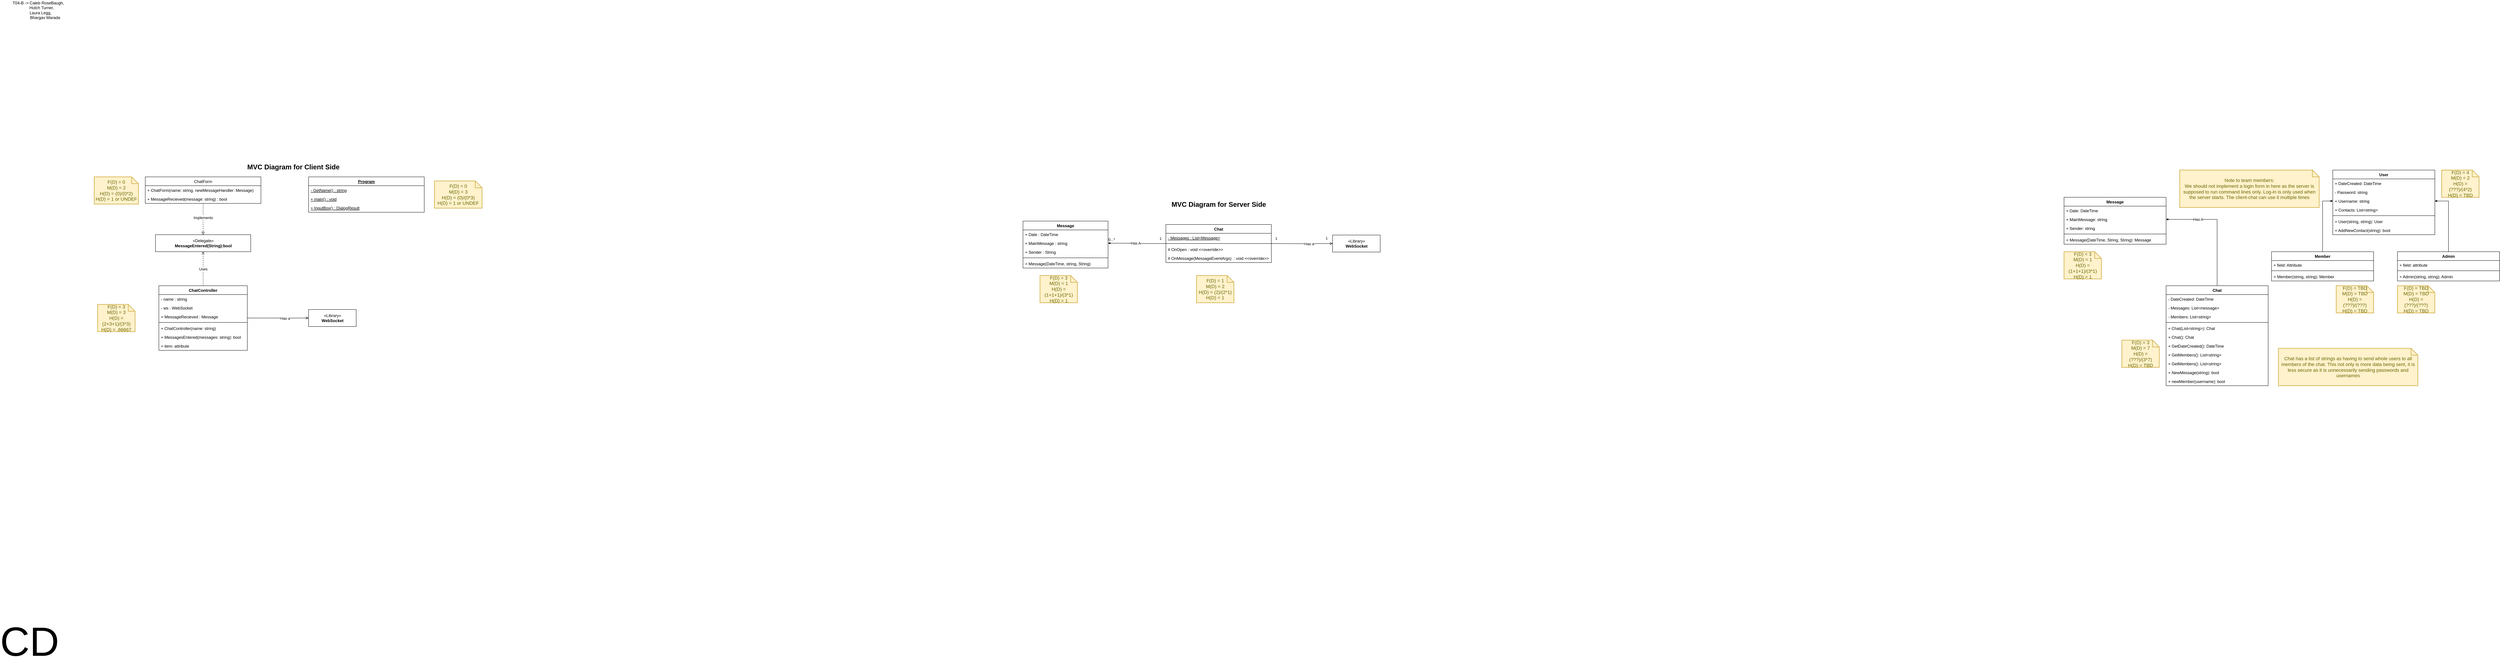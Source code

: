 <mxfile version="14.6.3" type="github" pages="4">
  <diagram id="cjej1amVZtIiL1pQSHvf" name="ALL parts">
    <mxGraphModel dx="3784" dy="2104" grid="1" gridSize="10" guides="1" tooltips="1" connect="1" arrows="1" fold="1" page="1" pageScale="1" pageWidth="2800" pageHeight="2000" math="0" shadow="0">
      <root>
        <mxCell id="Q0GDuyQahfIBSUchTvks-0" />
        <mxCell id="Q0GDuyQahfIBSUchTvks-1" parent="Q0GDuyQahfIBSUchTvks-0" />
        <mxCell id="UDq93rwVUkaTBWhQa7RS-0" value="T04-B -&amp;gt; Caleb RoseBaugh,&lt;br&gt;&amp;nbsp; &amp;nbsp; &amp;nbsp; Hutch Turner,&lt;br&gt;&amp;nbsp; &amp;nbsp; Laura Legg,&lt;br&gt;&amp;nbsp; &amp;nbsp; &amp;nbsp; &amp;nbsp; &amp;nbsp; &amp;nbsp; Bhargav Marada&lt;br&gt;" style="text;html=1;align=center;verticalAlign=middle;resizable=0;points=[];autosize=1;strokeColor=none;" parent="Q0GDuyQahfIBSUchTvks-1" vertex="1">
          <mxGeometry x="40" y="40" width="170" height="60" as="geometry" />
        </mxCell>
        <mxCell id="5nmN92uF_jekfmkXPWef-0" value="&lt;font style=&quot;font-size: 120px&quot;&gt;CD&lt;/font&gt;" style="text;html=1;strokeColor=none;fillColor=none;align=center;verticalAlign=middle;whiteSpace=wrap;rounded=0;" parent="Q0GDuyQahfIBSUchTvks-1" vertex="1">
          <mxGeometry x="80" y="1920" width="40" height="10" as="geometry" />
        </mxCell>
        <mxCell id="eozLQNMYBbca70q0BzBk-0" style="edgeStyle=orthogonalEdgeStyle;rounded=0;orthogonalLoop=1;jettySize=auto;html=1;entryX=0.5;entryY=1;entryDx=0;entryDy=0;dashed=1;endArrow=open;endFill=0;" edge="1" parent="Q0GDuyQahfIBSUchTvks-1" source="eozLQNMYBbca70q0BzBk-4" target="eozLQNMYBbca70q0BzBk-17">
          <mxGeometry relative="1" as="geometry" />
        </mxCell>
        <mxCell id="eozLQNMYBbca70q0BzBk-1" value="Uses" style="edgeLabel;html=1;align=center;verticalAlign=middle;resizable=0;points=[];" vertex="1" connectable="0" parent="eozLQNMYBbca70q0BzBk-0">
          <mxGeometry x="-0.19" y="-1" relative="1" as="geometry">
            <mxPoint x="-1" y="-9" as="offset" />
          </mxGeometry>
        </mxCell>
        <mxCell id="eozLQNMYBbca70q0BzBk-2" style="edgeStyle=orthogonalEdgeStyle;rounded=0;orthogonalLoop=1;jettySize=auto;html=1;endArrow=open;endFill=0;entryX=0;entryY=0.5;entryDx=0;entryDy=0;" edge="1" parent="Q0GDuyQahfIBSUchTvks-1" source="eozLQNMYBbca70q0BzBk-4" target="eozLQNMYBbca70q0BzBk-18">
          <mxGeometry relative="1" as="geometry">
            <mxPoint x="920" y="975" as="targetPoint" />
          </mxGeometry>
        </mxCell>
        <mxCell id="eozLQNMYBbca70q0BzBk-3" value="Has a" style="edgeLabel;html=1;align=center;verticalAlign=middle;resizable=0;points=[];" vertex="1" connectable="0" parent="eozLQNMYBbca70q0BzBk-2">
          <mxGeometry x="0.233" y="-1" relative="1" as="geometry">
            <mxPoint as="offset" />
          </mxGeometry>
        </mxCell>
        <mxCell id="eozLQNMYBbca70q0BzBk-4" value="ChatController" style="swimlane;fontStyle=1;align=center;verticalAlign=top;childLayout=stackLayout;horizontal=1;startSize=26;horizontalStack=0;resizeParent=1;resizeParentMax=0;resizeLast=0;collapsible=1;marginBottom=0;" vertex="1" parent="Q0GDuyQahfIBSUchTvks-1">
          <mxGeometry x="480" y="880" width="260" height="190" as="geometry" />
        </mxCell>
        <mxCell id="eozLQNMYBbca70q0BzBk-5" value="- name : string" style="text;strokeColor=none;fillColor=none;align=left;verticalAlign=top;spacingLeft=4;spacingRight=4;overflow=hidden;rotatable=0;points=[[0,0.5],[1,0.5]];portConstraint=eastwest;" vertex="1" parent="eozLQNMYBbca70q0BzBk-4">
          <mxGeometry y="26" width="260" height="26" as="geometry" />
        </mxCell>
        <mxCell id="eozLQNMYBbca70q0BzBk-6" value="- ws : WebSocket" style="text;strokeColor=none;fillColor=none;align=left;verticalAlign=top;spacingLeft=4;spacingRight=4;overflow=hidden;rotatable=0;points=[[0,0.5],[1,0.5]];portConstraint=eastwest;" vertex="1" parent="eozLQNMYBbca70q0BzBk-4">
          <mxGeometry y="52" width="260" height="26" as="geometry" />
        </mxCell>
        <mxCell id="eozLQNMYBbca70q0BzBk-7" value="+ MessageRecieved : Message" style="text;strokeColor=none;fillColor=none;align=left;verticalAlign=top;spacingLeft=4;spacingRight=4;overflow=hidden;rotatable=0;points=[[0,0.5],[1,0.5]];portConstraint=eastwest;" vertex="1" parent="eozLQNMYBbca70q0BzBk-4">
          <mxGeometry y="78" width="260" height="26" as="geometry" />
        </mxCell>
        <mxCell id="eozLQNMYBbca70q0BzBk-8" value="" style="line;strokeWidth=1;fillColor=none;align=left;verticalAlign=middle;spacingTop=-1;spacingLeft=3;spacingRight=3;rotatable=0;labelPosition=right;points=[];portConstraint=eastwest;" vertex="1" parent="eozLQNMYBbca70q0BzBk-4">
          <mxGeometry y="104" width="260" height="8" as="geometry" />
        </mxCell>
        <mxCell id="eozLQNMYBbca70q0BzBk-9" value="+ ChatController(name: string)" style="text;strokeColor=none;fillColor=none;align=left;verticalAlign=top;spacingLeft=4;spacingRight=4;overflow=hidden;rotatable=0;points=[[0,0.5],[1,0.5]];portConstraint=eastwest;" vertex="1" parent="eozLQNMYBbca70q0BzBk-4">
          <mxGeometry y="112" width="260" height="26" as="geometry" />
        </mxCell>
        <mxCell id="eozLQNMYBbca70q0BzBk-10" value="+ MessagesEntered(messages: string): bool" style="text;strokeColor=none;fillColor=none;align=left;verticalAlign=top;spacingLeft=4;spacingRight=4;overflow=hidden;rotatable=0;points=[[0,0.5],[1,0.5]];portConstraint=eastwest;" vertex="1" parent="eozLQNMYBbca70q0BzBk-4">
          <mxGeometry y="138" width="260" height="26" as="geometry" />
        </mxCell>
        <mxCell id="eozLQNMYBbca70q0BzBk-11" value="+ item: attribute" style="text;strokeColor=none;fillColor=none;align=left;verticalAlign=top;spacingLeft=4;spacingRight=4;overflow=hidden;rotatable=0;points=[[0,0.5],[1,0.5]];portConstraint=eastwest;" vertex="1" parent="eozLQNMYBbca70q0BzBk-4">
          <mxGeometry y="164" width="260" height="26" as="geometry" />
        </mxCell>
        <mxCell id="eozLQNMYBbca70q0BzBk-12" style="edgeStyle=orthogonalEdgeStyle;rounded=0;orthogonalLoop=1;jettySize=auto;html=1;dashed=1;endArrow=block;endFill=0;" edge="1" parent="Q0GDuyQahfIBSUchTvks-1" source="eozLQNMYBbca70q0BzBk-14" target="eozLQNMYBbca70q0BzBk-17">
          <mxGeometry relative="1" as="geometry" />
        </mxCell>
        <mxCell id="eozLQNMYBbca70q0BzBk-13" value="Implements" style="edgeLabel;html=1;align=center;verticalAlign=middle;resizable=0;points=[];" vertex="1" connectable="0" parent="eozLQNMYBbca70q0BzBk-12">
          <mxGeometry x="-0.318" y="-1" relative="1" as="geometry">
            <mxPoint x="1" y="10" as="offset" />
          </mxGeometry>
        </mxCell>
        <mxCell id="eozLQNMYBbca70q0BzBk-14" value="ChatForm" style="swimlane;fontStyle=0;childLayout=stackLayout;horizontal=1;startSize=26;fillColor=none;horizontalStack=0;resizeParent=1;resizeParentMax=0;resizeLast=0;collapsible=1;marginBottom=0;" vertex="1" parent="Q0GDuyQahfIBSUchTvks-1">
          <mxGeometry x="440" y="560" width="340" height="78" as="geometry" />
        </mxCell>
        <mxCell id="eozLQNMYBbca70q0BzBk-15" value="+ ChatForm(name: string, newMessageHandler: Message)" style="text;strokeColor=none;fillColor=none;align=left;verticalAlign=top;spacingLeft=4;spacingRight=4;overflow=hidden;rotatable=0;points=[[0,0.5],[1,0.5]];portConstraint=eastwest;" vertex="1" parent="eozLQNMYBbca70q0BzBk-14">
          <mxGeometry y="26" width="340" height="26" as="geometry" />
        </mxCell>
        <mxCell id="eozLQNMYBbca70q0BzBk-16" value="+ MessageRecieved(message: string) : bool" style="text;strokeColor=none;fillColor=none;align=left;verticalAlign=top;spacingLeft=4;spacingRight=4;overflow=hidden;rotatable=0;points=[[0,0.5],[1,0.5]];portConstraint=eastwest;" vertex="1" parent="eozLQNMYBbca70q0BzBk-14">
          <mxGeometry y="52" width="340" height="26" as="geometry" />
        </mxCell>
        <mxCell id="eozLQNMYBbca70q0BzBk-17" value="«Delegate»&lt;br&gt;&lt;b&gt;MessageEntered(String):bool&lt;/b&gt;" style="html=1;" vertex="1" parent="Q0GDuyQahfIBSUchTvks-1">
          <mxGeometry x="470" y="730" width="280" height="50" as="geometry" />
        </mxCell>
        <mxCell id="eozLQNMYBbca70q0BzBk-18" value="«Library»&lt;br&gt;&lt;b&gt;WebSocket&lt;/b&gt;" style="html=1;" vertex="1" parent="Q0GDuyQahfIBSUchTvks-1">
          <mxGeometry x="920" y="950" width="140" height="50" as="geometry" />
        </mxCell>
        <mxCell id="eozLQNMYBbca70q0BzBk-19" value="&lt;font style=&quot;font-size: 20px&quot;&gt;MVC Diagram for Client Side&lt;/font&gt;" style="text;html=1;align=center;verticalAlign=middle;resizable=0;points=[];autosize=1;strokeColor=none;fontStyle=1" vertex="1" parent="Q0GDuyQahfIBSUchTvks-1">
          <mxGeometry x="730" y="520" width="290" height="20" as="geometry" />
        </mxCell>
        <mxCell id="eozLQNMYBbca70q0BzBk-20" value="Program" style="swimlane;fontStyle=5;align=center;verticalAlign=top;childLayout=stackLayout;horizontal=1;startSize=26;horizontalStack=0;resizeParent=1;resizeParentMax=0;resizeLast=0;collapsible=1;marginBottom=0;" vertex="1" parent="Q0GDuyQahfIBSUchTvks-1">
          <mxGeometry x="920" y="560" width="340" height="104" as="geometry" />
        </mxCell>
        <mxCell id="eozLQNMYBbca70q0BzBk-21" value="- GetName() : string" style="text;strokeColor=none;fillColor=none;align=left;verticalAlign=top;spacingLeft=4;spacingRight=4;overflow=hidden;rotatable=0;points=[[0,0.5],[1,0.5]];portConstraint=eastwest;fontStyle=4" vertex="1" parent="eozLQNMYBbca70q0BzBk-20">
          <mxGeometry y="26" width="340" height="26" as="geometry" />
        </mxCell>
        <mxCell id="eozLQNMYBbca70q0BzBk-22" value="+ main() : void" style="text;strokeColor=none;fillColor=none;align=left;verticalAlign=top;spacingLeft=4;spacingRight=4;overflow=hidden;rotatable=0;points=[[0,0.5],[1,0.5]];portConstraint=eastwest;fontStyle=4" vertex="1" parent="eozLQNMYBbca70q0BzBk-20">
          <mxGeometry y="52" width="340" height="26" as="geometry" />
        </mxCell>
        <mxCell id="eozLQNMYBbca70q0BzBk-23" value="+ InputBox() : DialogResult" style="text;strokeColor=none;fillColor=none;align=left;verticalAlign=top;spacingLeft=4;spacingRight=4;overflow=hidden;rotatable=0;points=[[0,0.5],[1,0.5]];portConstraint=eastwest;fontStyle=4" vertex="1" parent="eozLQNMYBbca70q0BzBk-20">
          <mxGeometry y="78" width="340" height="26" as="geometry" />
        </mxCell>
        <mxCell id="eozLQNMYBbca70q0BzBk-24" value="F(D) = 0&lt;br&gt;M(D) = 2&lt;br&gt;H(D) = (0)/(0*2)&lt;br&gt;H(D) = 1 or UNDEF" style="shape=note;strokeWidth=2;fontSize=14;size=20;whiteSpace=wrap;html=1;fillColor=#fff2cc;strokeColor=#d6b656;fontColor=#666600;" vertex="1" parent="Q0GDuyQahfIBSUchTvks-1">
          <mxGeometry x="290" y="560" width="130" height="80" as="geometry" />
        </mxCell>
        <mxCell id="eozLQNMYBbca70q0BzBk-25" value="F(D) = 3&lt;br&gt;M(D) = 3&lt;br&gt;H(D) = (2+3+1)/(3*3)&lt;br&gt;H(D) = .66667" style="shape=note;strokeWidth=2;fontSize=14;size=20;whiteSpace=wrap;html=1;fillColor=#fff2cc;strokeColor=#d6b656;fontColor=#666600;" vertex="1" parent="Q0GDuyQahfIBSUchTvks-1">
          <mxGeometry x="300" y="935" width="110.0" height="80" as="geometry" />
        </mxCell>
        <mxCell id="eozLQNMYBbca70q0BzBk-26" value="F(D) = 0&lt;br&gt;M(D) = 3&lt;br&gt;H(D) = (0)/(0*3)&lt;br&gt;H(D) = 1 or UNDEF" style="shape=note;strokeWidth=2;fontSize=14;size=20;whiteSpace=wrap;html=1;fillColor=#fff2cc;strokeColor=#d6b656;fontColor=#666600;" vertex="1" parent="Q0GDuyQahfIBSUchTvks-1">
          <mxGeometry x="1290" y="572" width="140" height="80" as="geometry" />
        </mxCell>
        <mxCell id="ppnC8eKDTMyvoCilThMU-0" style="edgeStyle=orthogonalEdgeStyle;rounded=0;orthogonalLoop=1;jettySize=auto;html=1;entryX=1;entryY=0.5;entryDx=0;entryDy=0;endArrow=diamondThin;endFill=1;" edge="1" parent="Q0GDuyQahfIBSUchTvks-1" source="ppnC8eKDTMyvoCilThMU-3" target="ppnC8eKDTMyvoCilThMU-10">
          <mxGeometry relative="1" as="geometry" />
        </mxCell>
        <mxCell id="ppnC8eKDTMyvoCilThMU-1" value="Has A" style="edgeLabel;html=1;align=center;verticalAlign=middle;resizable=0;points=[];" vertex="1" connectable="0" parent="ppnC8eKDTMyvoCilThMU-0">
          <mxGeometry x="0.212" y="3" relative="1" as="geometry">
            <mxPoint x="13" y="-3" as="offset" />
          </mxGeometry>
        </mxCell>
        <mxCell id="ppnC8eKDTMyvoCilThMU-2" value="0...*" style="edgeLabel;html=1;align=center;verticalAlign=middle;resizable=0;points=[];" vertex="1" connectable="0" parent="ppnC8eKDTMyvoCilThMU-0">
          <mxGeometry x="0.765" y="1" relative="1" as="geometry">
            <mxPoint x="-10" y="-12" as="offset" />
          </mxGeometry>
        </mxCell>
        <mxCell id="ppnC8eKDTMyvoCilThMU-3" value="Chat" style="swimlane;fontStyle=1;align=center;verticalAlign=top;childLayout=stackLayout;horizontal=1;startSize=26;horizontalStack=0;resizeParent=1;resizeParentMax=0;resizeLast=0;collapsible=1;marginBottom=0;" vertex="1" parent="Q0GDuyQahfIBSUchTvks-1">
          <mxGeometry x="3440" y="700" width="310" height="112" as="geometry" />
        </mxCell>
        <mxCell id="ppnC8eKDTMyvoCilThMU-4" value="- Messages : List&lt;Message&gt;" style="text;strokeColor=none;fillColor=none;align=left;verticalAlign=top;spacingLeft=4;spacingRight=4;overflow=hidden;rotatable=0;points=[[0,0.5],[1,0.5]];portConstraint=eastwest;fontStyle=4" vertex="1" parent="ppnC8eKDTMyvoCilThMU-3">
          <mxGeometry y="26" width="310" height="26" as="geometry" />
        </mxCell>
        <mxCell id="ppnC8eKDTMyvoCilThMU-5" value="" style="line;strokeWidth=1;fillColor=none;align=left;verticalAlign=middle;spacingTop=-1;spacingLeft=3;spacingRight=3;rotatable=0;labelPosition=right;points=[];portConstraint=eastwest;" vertex="1" parent="ppnC8eKDTMyvoCilThMU-3">
          <mxGeometry y="52" width="310" height="8" as="geometry" />
        </mxCell>
        <mxCell id="ppnC8eKDTMyvoCilThMU-6" value="# OnOpen : void &lt;&lt;override&gt;&gt;" style="text;strokeColor=none;fillColor=none;align=left;verticalAlign=top;spacingLeft=4;spacingRight=4;overflow=hidden;rotatable=0;points=[[0,0.5],[1,0.5]];portConstraint=eastwest;" vertex="1" parent="ppnC8eKDTMyvoCilThMU-3">
          <mxGeometry y="60" width="310" height="26" as="geometry" />
        </mxCell>
        <mxCell id="ppnC8eKDTMyvoCilThMU-7" value="# OnMessage(MessageEventArgs)  : void &lt;&lt;override&gt;&gt;" style="text;strokeColor=none;fillColor=none;align=left;verticalAlign=top;spacingLeft=4;spacingRight=4;overflow=hidden;rotatable=0;points=[[0,0.5],[1,0.5]];portConstraint=eastwest;" vertex="1" parent="ppnC8eKDTMyvoCilThMU-3">
          <mxGeometry y="86" width="310" height="26" as="geometry" />
        </mxCell>
        <mxCell id="ppnC8eKDTMyvoCilThMU-8" value="Message" style="swimlane;fontStyle=1;align=center;verticalAlign=top;childLayout=stackLayout;horizontal=1;startSize=26;horizontalStack=0;resizeParent=1;resizeParentMax=0;resizeLast=0;collapsible=1;marginBottom=0;" vertex="1" parent="Q0GDuyQahfIBSUchTvks-1">
          <mxGeometry x="3020" y="690" width="250" height="138" as="geometry" />
        </mxCell>
        <mxCell id="ppnC8eKDTMyvoCilThMU-9" value="+ Date : DateTime" style="text;strokeColor=none;fillColor=none;align=left;verticalAlign=top;spacingLeft=4;spacingRight=4;overflow=hidden;rotatable=0;points=[[0,0.5],[1,0.5]];portConstraint=eastwest;" vertex="1" parent="ppnC8eKDTMyvoCilThMU-8">
          <mxGeometry y="26" width="250" height="26" as="geometry" />
        </mxCell>
        <mxCell id="ppnC8eKDTMyvoCilThMU-10" value="+ MainMessage : string" style="text;strokeColor=none;fillColor=none;align=left;verticalAlign=top;spacingLeft=4;spacingRight=4;overflow=hidden;rotatable=0;points=[[0,0.5],[1,0.5]];portConstraint=eastwest;" vertex="1" parent="ppnC8eKDTMyvoCilThMU-8">
          <mxGeometry y="52" width="250" height="26" as="geometry" />
        </mxCell>
        <mxCell id="ppnC8eKDTMyvoCilThMU-11" value="+ Sender : String" style="text;strokeColor=none;fillColor=none;align=left;verticalAlign=top;spacingLeft=4;spacingRight=4;overflow=hidden;rotatable=0;points=[[0,0.5],[1,0.5]];portConstraint=eastwest;" vertex="1" parent="ppnC8eKDTMyvoCilThMU-8">
          <mxGeometry y="78" width="250" height="26" as="geometry" />
        </mxCell>
        <mxCell id="ppnC8eKDTMyvoCilThMU-12" value="" style="line;strokeWidth=1;fillColor=none;align=left;verticalAlign=middle;spacingTop=-1;spacingLeft=3;spacingRight=3;rotatable=0;labelPosition=right;points=[];portConstraint=eastwest;" vertex="1" parent="ppnC8eKDTMyvoCilThMU-8">
          <mxGeometry y="104" width="250" height="8" as="geometry" />
        </mxCell>
        <mxCell id="ppnC8eKDTMyvoCilThMU-13" value="+ Message(DateTime, string, String)" style="text;strokeColor=none;fillColor=none;align=left;verticalAlign=top;spacingLeft=4;spacingRight=4;overflow=hidden;rotatable=0;points=[[0,0.5],[1,0.5]];portConstraint=eastwest;" vertex="1" parent="ppnC8eKDTMyvoCilThMU-8">
          <mxGeometry y="112" width="250" height="26" as="geometry" />
        </mxCell>
        <mxCell id="ppnC8eKDTMyvoCilThMU-14" style="edgeStyle=orthogonalEdgeStyle;rounded=0;orthogonalLoop=1;jettySize=auto;html=1;endArrow=open;endFill=0;entryX=0;entryY=0.5;entryDx=0;entryDy=0;" edge="1" parent="Q0GDuyQahfIBSUchTvks-1" target="ppnC8eKDTMyvoCilThMU-16">
          <mxGeometry relative="1" as="geometry">
            <mxPoint x="3750.0" y="756" as="sourcePoint" />
            <mxPoint x="3930" y="756" as="targetPoint" />
          </mxGeometry>
        </mxCell>
        <mxCell id="ppnC8eKDTMyvoCilThMU-15" value="Has a" style="edgeLabel;html=1;align=center;verticalAlign=middle;resizable=0;points=[];" vertex="1" connectable="0" parent="ppnC8eKDTMyvoCilThMU-14">
          <mxGeometry x="0.233" y="-1" relative="1" as="geometry">
            <mxPoint as="offset" />
          </mxGeometry>
        </mxCell>
        <mxCell id="ppnC8eKDTMyvoCilThMU-16" value="«Library»&lt;br&gt;&lt;b&gt;WebSocket&lt;/b&gt;" style="html=1;" vertex="1" parent="Q0GDuyQahfIBSUchTvks-1">
          <mxGeometry x="3930" y="731" width="140" height="50" as="geometry" />
        </mxCell>
        <mxCell id="ppnC8eKDTMyvoCilThMU-17" value="1" style="edgeLabel;html=1;align=center;verticalAlign=middle;resizable=0;points=[];" vertex="1" connectable="0" parent="Q0GDuyQahfIBSUchTvks-1">
          <mxGeometry x="3320" y="756" as="geometry">
            <mxPoint x="104" y="-15" as="offset" />
          </mxGeometry>
        </mxCell>
        <mxCell id="ppnC8eKDTMyvoCilThMU-18" value="1" style="edgeLabel;html=1;align=center;verticalAlign=middle;resizable=0;points=[];" vertex="1" connectable="0" parent="Q0GDuyQahfIBSUchTvks-1">
          <mxGeometry x="3300" y="765" as="geometry">
            <mxPoint x="612" y="-25" as="offset" />
          </mxGeometry>
        </mxCell>
        <mxCell id="ppnC8eKDTMyvoCilThMU-19" value="1" style="edgeLabel;html=1;align=center;verticalAlign=middle;resizable=0;points=[];" vertex="1" connectable="0" parent="Q0GDuyQahfIBSUchTvks-1">
          <mxGeometry x="3660" y="756" as="geometry">
            <mxPoint x="104" y="-15" as="offset" />
          </mxGeometry>
        </mxCell>
        <mxCell id="ppnC8eKDTMyvoCilThMU-20" value="&lt;font style=&quot;font-size: 20px&quot;&gt;MVC Diagram for Server Side&lt;/font&gt;" style="text;html=1;align=center;verticalAlign=middle;resizable=0;points=[];autosize=1;strokeColor=none;fontStyle=1" vertex="1" parent="Q0GDuyQahfIBSUchTvks-1">
          <mxGeometry x="3450" y="630" width="290" height="20" as="geometry" />
        </mxCell>
        <mxCell id="ppnC8eKDTMyvoCilThMU-21" value="F(D) = 3&lt;br&gt;M(D) = 1&lt;br&gt;H(D) = (1+1+1)/(3*1)&lt;br&gt;H(D) = 1" style="shape=note;strokeWidth=2;fontSize=14;size=20;whiteSpace=wrap;html=1;fillColor=#fff2cc;strokeColor=#d6b656;fontColor=#666600;" vertex="1" parent="Q0GDuyQahfIBSUchTvks-1">
          <mxGeometry x="3070" y="850" width="110.0" height="80" as="geometry" />
        </mxCell>
        <mxCell id="ppnC8eKDTMyvoCilThMU-22" value="F(D) = 1&lt;br&gt;M(D) = 2&lt;br&gt;H(D) = (2)/(2*1)&lt;br&gt;H(D) = 1" style="shape=note;strokeWidth=2;fontSize=14;size=20;whiteSpace=wrap;html=1;fillColor=#fff2cc;strokeColor=#d6b656;fontColor=#666600;" vertex="1" parent="Q0GDuyQahfIBSUchTvks-1">
          <mxGeometry x="3530" y="850" width="110.0" height="80" as="geometry" />
        </mxCell>
        <mxCell id="CPX_3aVWv_EthcA4HskA-0" value="Message" style="swimlane;fontStyle=1;align=center;verticalAlign=top;childLayout=stackLayout;horizontal=1;startSize=26;horizontalStack=0;resizeParent=1;resizeParentMax=0;resizeLast=0;collapsible=1;marginBottom=0;" vertex="1" parent="Q0GDuyQahfIBSUchTvks-1">
          <mxGeometry x="6080" y="620" width="300" height="138" as="geometry" />
        </mxCell>
        <mxCell id="CPX_3aVWv_EthcA4HskA-1" value="+ Date: DateTime" style="text;strokeColor=none;fillColor=none;align=left;verticalAlign=top;spacingLeft=4;spacingRight=4;overflow=hidden;rotatable=0;points=[[0,0.5],[1,0.5]];portConstraint=eastwest;" vertex="1" parent="CPX_3aVWv_EthcA4HskA-0">
          <mxGeometry y="26" width="300" height="26" as="geometry" />
        </mxCell>
        <mxCell id="CPX_3aVWv_EthcA4HskA-2" value="+ MainMessage: string" style="text;strokeColor=none;fillColor=none;align=left;verticalAlign=top;spacingLeft=4;spacingRight=4;overflow=hidden;rotatable=0;points=[[0,0.5],[1,0.5]];portConstraint=eastwest;" vertex="1" parent="CPX_3aVWv_EthcA4HskA-0">
          <mxGeometry y="52" width="300" height="26" as="geometry" />
        </mxCell>
        <mxCell id="CPX_3aVWv_EthcA4HskA-3" value="+ Sender: string" style="text;strokeColor=none;fillColor=none;align=left;verticalAlign=top;spacingLeft=4;spacingRight=4;overflow=hidden;rotatable=0;points=[[0,0.5],[1,0.5]];portConstraint=eastwest;" vertex="1" parent="CPX_3aVWv_EthcA4HskA-0">
          <mxGeometry y="78" width="300" height="26" as="geometry" />
        </mxCell>
        <mxCell id="CPX_3aVWv_EthcA4HskA-4" value="" style="line;strokeWidth=1;fillColor=none;align=left;verticalAlign=middle;spacingTop=-1;spacingLeft=3;spacingRight=3;rotatable=0;labelPosition=right;points=[];portConstraint=eastwest;" vertex="1" parent="CPX_3aVWv_EthcA4HskA-0">
          <mxGeometry y="104" width="300" height="8" as="geometry" />
        </mxCell>
        <mxCell id="CPX_3aVWv_EthcA4HskA-5" value="+ Message(DateTime, String, String): Message" style="text;strokeColor=none;fillColor=none;align=left;verticalAlign=top;spacingLeft=4;spacingRight=4;overflow=hidden;rotatable=0;points=[[0,0.5],[1,0.5]];portConstraint=eastwest;" vertex="1" parent="CPX_3aVWv_EthcA4HskA-0">
          <mxGeometry y="112" width="300" height="26" as="geometry" />
        </mxCell>
        <mxCell id="CPX_3aVWv_EthcA4HskA-6" value="User" style="swimlane;fontStyle=1;align=center;verticalAlign=top;childLayout=stackLayout;horizontal=1;startSize=26;horizontalStack=0;resizeParent=1;resizeParentMax=0;resizeLast=0;collapsible=1;marginBottom=0;" vertex="1" parent="Q0GDuyQahfIBSUchTvks-1">
          <mxGeometry x="6870" y="540" width="300" height="190" as="geometry" />
        </mxCell>
        <mxCell id="CPX_3aVWv_EthcA4HskA-7" value="+ DateCreated: DateTime" style="text;strokeColor=none;fillColor=none;align=left;verticalAlign=top;spacingLeft=4;spacingRight=4;overflow=hidden;rotatable=0;points=[[0,0.5],[1,0.5]];portConstraint=eastwest;" vertex="1" parent="CPX_3aVWv_EthcA4HskA-6">
          <mxGeometry y="26" width="300" height="26" as="geometry" />
        </mxCell>
        <mxCell id="CPX_3aVWv_EthcA4HskA-8" value="- Password: string" style="text;strokeColor=none;fillColor=none;align=left;verticalAlign=top;spacingLeft=4;spacingRight=4;overflow=hidden;rotatable=0;points=[[0,0.5],[1,0.5]];portConstraint=eastwest;" vertex="1" parent="CPX_3aVWv_EthcA4HskA-6">
          <mxGeometry y="52" width="300" height="26" as="geometry" />
        </mxCell>
        <mxCell id="CPX_3aVWv_EthcA4HskA-9" value="+ Username: string" style="text;strokeColor=none;fillColor=none;align=left;verticalAlign=top;spacingLeft=4;spacingRight=4;overflow=hidden;rotatable=0;points=[[0,0.5],[1,0.5]];portConstraint=eastwest;" vertex="1" parent="CPX_3aVWv_EthcA4HskA-6">
          <mxGeometry y="78" width="300" height="26" as="geometry" />
        </mxCell>
        <mxCell id="CPX_3aVWv_EthcA4HskA-10" value="+ Contacts: List&lt;string&gt;" style="text;strokeColor=none;fillColor=none;align=left;verticalAlign=top;spacingLeft=4;spacingRight=4;overflow=hidden;rotatable=0;points=[[0,0.5],[1,0.5]];portConstraint=eastwest;" vertex="1" parent="CPX_3aVWv_EthcA4HskA-6">
          <mxGeometry y="104" width="300" height="26" as="geometry" />
        </mxCell>
        <mxCell id="CPX_3aVWv_EthcA4HskA-11" value="" style="line;strokeWidth=1;fillColor=none;align=left;verticalAlign=middle;spacingTop=-1;spacingLeft=3;spacingRight=3;rotatable=0;labelPosition=right;points=[];portConstraint=eastwest;" vertex="1" parent="CPX_3aVWv_EthcA4HskA-6">
          <mxGeometry y="130" width="300" height="8" as="geometry" />
        </mxCell>
        <mxCell id="CPX_3aVWv_EthcA4HskA-12" value="+ User(string, string): User" style="text;strokeColor=none;fillColor=none;align=left;verticalAlign=top;spacingLeft=4;spacingRight=4;overflow=hidden;rotatable=0;points=[[0,0.5],[1,0.5]];portConstraint=eastwest;" vertex="1" parent="CPX_3aVWv_EthcA4HskA-6">
          <mxGeometry y="138" width="300" height="26" as="geometry" />
        </mxCell>
        <mxCell id="CPX_3aVWv_EthcA4HskA-13" value="+ AddNewContact(string): bool" style="text;strokeColor=none;fillColor=none;align=left;verticalAlign=top;spacingLeft=4;spacingRight=4;overflow=hidden;rotatable=0;points=[[0,0.5],[1,0.5]];portConstraint=eastwest;" vertex="1" parent="CPX_3aVWv_EthcA4HskA-6">
          <mxGeometry y="164" width="300" height="26" as="geometry" />
        </mxCell>
        <mxCell id="CPX_3aVWv_EthcA4HskA-14" style="edgeStyle=orthogonalEdgeStyle;rounded=0;orthogonalLoop=1;jettySize=auto;html=1;entryX=1;entryY=0.5;entryDx=0;entryDy=0;endArrow=diamondThin;endFill=1;" edge="1" parent="Q0GDuyQahfIBSUchTvks-1" source="CPX_3aVWv_EthcA4HskA-16" target="CPX_3aVWv_EthcA4HskA-2">
          <mxGeometry relative="1" as="geometry" />
        </mxCell>
        <mxCell id="CPX_3aVWv_EthcA4HskA-15" value="Has A" style="edgeLabel;html=1;align=center;verticalAlign=middle;resizable=0;points=[];" vertex="1" connectable="0" parent="CPX_3aVWv_EthcA4HskA-14">
          <mxGeometry x="0.455" y="-4" relative="1" as="geometry">
            <mxPoint y="4" as="offset" />
          </mxGeometry>
        </mxCell>
        <mxCell id="CPX_3aVWv_EthcA4HskA-16" value="Chat" style="swimlane;fontStyle=1;align=center;verticalAlign=top;childLayout=stackLayout;horizontal=1;startSize=26;horizontalStack=0;resizeParent=1;resizeParentMax=0;resizeLast=0;collapsible=1;marginBottom=0;" vertex="1" parent="Q0GDuyQahfIBSUchTvks-1">
          <mxGeometry x="6380" y="880" width="300" height="294" as="geometry" />
        </mxCell>
        <mxCell id="CPX_3aVWv_EthcA4HskA-17" value="- DateCreated: DateTime" style="text;strokeColor=none;fillColor=none;align=left;verticalAlign=top;spacingLeft=4;spacingRight=4;overflow=hidden;rotatable=0;points=[[0,0.5],[1,0.5]];portConstraint=eastwest;" vertex="1" parent="CPX_3aVWv_EthcA4HskA-16">
          <mxGeometry y="26" width="300" height="26" as="geometry" />
        </mxCell>
        <mxCell id="CPX_3aVWv_EthcA4HskA-18" value="- Messages: List&lt;message&gt;" style="text;strokeColor=none;fillColor=none;align=left;verticalAlign=top;spacingLeft=4;spacingRight=4;overflow=hidden;rotatable=0;points=[[0,0.5],[1,0.5]];portConstraint=eastwest;" vertex="1" parent="CPX_3aVWv_EthcA4HskA-16">
          <mxGeometry y="52" width="300" height="26" as="geometry" />
        </mxCell>
        <mxCell id="CPX_3aVWv_EthcA4HskA-19" value="- Members: List&lt;string&gt;" style="text;strokeColor=none;fillColor=none;align=left;verticalAlign=top;spacingLeft=4;spacingRight=4;overflow=hidden;rotatable=0;points=[[0,0.5],[1,0.5]];portConstraint=eastwest;" vertex="1" parent="CPX_3aVWv_EthcA4HskA-16">
          <mxGeometry y="78" width="300" height="26" as="geometry" />
        </mxCell>
        <mxCell id="CPX_3aVWv_EthcA4HskA-20" value="" style="line;strokeWidth=1;fillColor=none;align=left;verticalAlign=middle;spacingTop=-1;spacingLeft=3;spacingRight=3;rotatable=0;labelPosition=right;points=[];portConstraint=eastwest;" vertex="1" parent="CPX_3aVWv_EthcA4HskA-16">
          <mxGeometry y="104" width="300" height="8" as="geometry" />
        </mxCell>
        <mxCell id="CPX_3aVWv_EthcA4HskA-21" value="+ Chat(List&lt;string&gt;): Chat" style="text;strokeColor=none;fillColor=none;align=left;verticalAlign=top;spacingLeft=4;spacingRight=4;overflow=hidden;rotatable=0;points=[[0,0.5],[1,0.5]];portConstraint=eastwest;" vertex="1" parent="CPX_3aVWv_EthcA4HskA-16">
          <mxGeometry y="112" width="300" height="26" as="geometry" />
        </mxCell>
        <mxCell id="CPX_3aVWv_EthcA4HskA-22" value="+ Chat(): Chat" style="text;strokeColor=none;fillColor=none;align=left;verticalAlign=top;spacingLeft=4;spacingRight=4;overflow=hidden;rotatable=0;points=[[0,0.5],[1,0.5]];portConstraint=eastwest;" vertex="1" parent="CPX_3aVWv_EthcA4HskA-16">
          <mxGeometry y="138" width="300" height="26" as="geometry" />
        </mxCell>
        <mxCell id="CPX_3aVWv_EthcA4HskA-23" value="+ GetDateCreated(): DateTime" style="text;strokeColor=none;fillColor=none;align=left;verticalAlign=top;spacingLeft=4;spacingRight=4;overflow=hidden;rotatable=0;points=[[0,0.5],[1,0.5]];portConstraint=eastwest;" vertex="1" parent="CPX_3aVWv_EthcA4HskA-16">
          <mxGeometry y="164" width="300" height="26" as="geometry" />
        </mxCell>
        <mxCell id="CPX_3aVWv_EthcA4HskA-24" value="+ GetMembers(): List&lt;string&gt;" style="text;strokeColor=none;fillColor=none;align=left;verticalAlign=top;spacingLeft=4;spacingRight=4;overflow=hidden;rotatable=0;points=[[0,0.5],[1,0.5]];portConstraint=eastwest;" vertex="1" parent="CPX_3aVWv_EthcA4HskA-16">
          <mxGeometry y="190" width="300" height="26" as="geometry" />
        </mxCell>
        <mxCell id="CPX_3aVWv_EthcA4HskA-25" value="+ GetMembers(): List&lt;string&gt;" style="text;strokeColor=none;fillColor=none;align=left;verticalAlign=top;spacingLeft=4;spacingRight=4;overflow=hidden;rotatable=0;points=[[0,0.5],[1,0.5]];portConstraint=eastwest;" vertex="1" parent="CPX_3aVWv_EthcA4HskA-16">
          <mxGeometry y="216" width="300" height="26" as="geometry" />
        </mxCell>
        <mxCell id="CPX_3aVWv_EthcA4HskA-26" value="+ NewMessage(string): bool" style="text;strokeColor=none;fillColor=none;align=left;verticalAlign=top;spacingLeft=4;spacingRight=4;overflow=hidden;rotatable=0;points=[[0,0.5],[1,0.5]];portConstraint=eastwest;" vertex="1" parent="CPX_3aVWv_EthcA4HskA-16">
          <mxGeometry y="242" width="300" height="26" as="geometry" />
        </mxCell>
        <mxCell id="CPX_3aVWv_EthcA4HskA-27" value="+ newMember(username): bool" style="text;strokeColor=none;fillColor=none;align=left;verticalAlign=top;spacingLeft=4;spacingRight=4;overflow=hidden;rotatable=0;points=[[0,0.5],[1,0.5]];portConstraint=eastwest;" vertex="1" parent="CPX_3aVWv_EthcA4HskA-16">
          <mxGeometry y="268" width="300" height="26" as="geometry" />
        </mxCell>
        <mxCell id="CPX_3aVWv_EthcA4HskA-28" value="Chat has a list of strings as having to send whole users to all members of the chat. This not only is more data being sent, it is less secure as it is unnecessarily sending passwords and usernames" style="shape=note;strokeWidth=2;fontSize=14;size=20;whiteSpace=wrap;html=1;fillColor=#fff2cc;strokeColor=#d6b656;fontColor=#666600;" vertex="1" parent="Q0GDuyQahfIBSUchTvks-1">
          <mxGeometry x="6710" y="1064" width="410" height="110" as="geometry" />
        </mxCell>
        <mxCell id="CPX_3aVWv_EthcA4HskA-29" value="Note to team members:&lt;br&gt;We should not implement a login form in here as the server is supposed to run command lines only. Log-in is only used when the server starts. The client-chat can use it multiple times" style="shape=note;strokeWidth=2;fontSize=14;size=20;whiteSpace=wrap;html=1;fillColor=#fff2cc;strokeColor=#d6b656;fontColor=#666600;" vertex="1" parent="Q0GDuyQahfIBSUchTvks-1">
          <mxGeometry x="6420" y="540" width="410" height="110" as="geometry" />
        </mxCell>
        <mxCell id="CPX_3aVWv_EthcA4HskA-30" style="edgeStyle=orthogonalEdgeStyle;rounded=0;orthogonalLoop=1;jettySize=auto;html=1;entryX=1;entryY=0.5;entryDx=0;entryDy=0;endArrow=diamondThin;endFill=1;" edge="1" parent="Q0GDuyQahfIBSUchTvks-1" source="CPX_3aVWv_EthcA4HskA-31" target="CPX_3aVWv_EthcA4HskA-9">
          <mxGeometry relative="1" as="geometry" />
        </mxCell>
        <mxCell id="CPX_3aVWv_EthcA4HskA-31" value="Admin" style="swimlane;fontStyle=1;align=center;verticalAlign=top;childLayout=stackLayout;horizontal=1;startSize=26;horizontalStack=0;resizeParent=1;resizeParentMax=0;resizeLast=0;collapsible=1;marginBottom=0;" vertex="1" parent="Q0GDuyQahfIBSUchTvks-1">
          <mxGeometry x="7060" y="780" width="300" height="86" as="geometry" />
        </mxCell>
        <mxCell id="CPX_3aVWv_EthcA4HskA-32" value="+ field: attribute" style="text;strokeColor=none;fillColor=none;align=left;verticalAlign=top;spacingLeft=4;spacingRight=4;overflow=hidden;rotatable=0;points=[[0,0.5],[1,0.5]];portConstraint=eastwest;" vertex="1" parent="CPX_3aVWv_EthcA4HskA-31">
          <mxGeometry y="26" width="300" height="26" as="geometry" />
        </mxCell>
        <mxCell id="CPX_3aVWv_EthcA4HskA-33" value="" style="line;strokeWidth=1;fillColor=none;align=left;verticalAlign=middle;spacingTop=-1;spacingLeft=3;spacingRight=3;rotatable=0;labelPosition=right;points=[];portConstraint=eastwest;" vertex="1" parent="CPX_3aVWv_EthcA4HskA-31">
          <mxGeometry y="52" width="300" height="8" as="geometry" />
        </mxCell>
        <mxCell id="CPX_3aVWv_EthcA4HskA-34" value="+ Admin(string, string): Admin" style="text;strokeColor=none;fillColor=none;align=left;verticalAlign=top;spacingLeft=4;spacingRight=4;overflow=hidden;rotatable=0;points=[[0,0.5],[1,0.5]];portConstraint=eastwest;" vertex="1" parent="CPX_3aVWv_EthcA4HskA-31">
          <mxGeometry y="60" width="300" height="26" as="geometry" />
        </mxCell>
        <mxCell id="CPX_3aVWv_EthcA4HskA-35" style="edgeStyle=orthogonalEdgeStyle;rounded=0;orthogonalLoop=1;jettySize=auto;html=1;entryX=0;entryY=0.5;entryDx=0;entryDy=0;endArrow=diamondThin;endFill=1;" edge="1" parent="Q0GDuyQahfIBSUchTvks-1" source="CPX_3aVWv_EthcA4HskA-36" target="CPX_3aVWv_EthcA4HskA-9">
          <mxGeometry relative="1" as="geometry" />
        </mxCell>
        <mxCell id="CPX_3aVWv_EthcA4HskA-36" value="Member" style="swimlane;fontStyle=1;align=center;verticalAlign=top;childLayout=stackLayout;horizontal=1;startSize=26;horizontalStack=0;resizeParent=1;resizeParentMax=0;resizeLast=0;collapsible=1;marginBottom=0;" vertex="1" parent="Q0GDuyQahfIBSUchTvks-1">
          <mxGeometry x="6690" y="780" width="300" height="86" as="geometry" />
        </mxCell>
        <mxCell id="CPX_3aVWv_EthcA4HskA-37" value="+ field: Attribute" style="text;strokeColor=none;fillColor=none;align=left;verticalAlign=top;spacingLeft=4;spacingRight=4;overflow=hidden;rotatable=0;points=[[0,0.5],[1,0.5]];portConstraint=eastwest;" vertex="1" parent="CPX_3aVWv_EthcA4HskA-36">
          <mxGeometry y="26" width="300" height="26" as="geometry" />
        </mxCell>
        <mxCell id="CPX_3aVWv_EthcA4HskA-38" value="" style="line;strokeWidth=1;fillColor=none;align=left;verticalAlign=middle;spacingTop=-1;spacingLeft=3;spacingRight=3;rotatable=0;labelPosition=right;points=[];portConstraint=eastwest;" vertex="1" parent="CPX_3aVWv_EthcA4HskA-36">
          <mxGeometry y="52" width="300" height="8" as="geometry" />
        </mxCell>
        <mxCell id="CPX_3aVWv_EthcA4HskA-39" value="+ Member(string, string): Member" style="text;strokeColor=none;fillColor=none;align=left;verticalAlign=top;spacingLeft=4;spacingRight=4;overflow=hidden;rotatable=0;points=[[0,0.5],[1,0.5]];portConstraint=eastwest;" vertex="1" parent="CPX_3aVWv_EthcA4HskA-36">
          <mxGeometry y="60" width="300" height="26" as="geometry" />
        </mxCell>
        <mxCell id="CPX_3aVWv_EthcA4HskA-40" value="F(D) = 3&lt;br&gt;M(D) = 1&lt;br&gt;H(D) = (1+1+1)/(3*1)&lt;br&gt;H(D) = 1" style="shape=note;strokeWidth=2;fontSize=14;size=20;whiteSpace=wrap;html=1;fillColor=#fff2cc;strokeColor=#d6b656;fontColor=#666600;" vertex="1" parent="Q0GDuyQahfIBSUchTvks-1">
          <mxGeometry x="6080" y="780" width="110.0" height="80" as="geometry" />
        </mxCell>
        <mxCell id="CPX_3aVWv_EthcA4HskA-41" value="F(D) = 3&lt;br&gt;M(D) = 7&lt;br&gt;H(D) = (???)/(3*7)&lt;br&gt;H(D) = TBD" style="shape=note;strokeWidth=2;fontSize=14;size=20;whiteSpace=wrap;html=1;fillColor=#fff2cc;strokeColor=#d6b656;fontColor=#666600;" vertex="1" parent="Q0GDuyQahfIBSUchTvks-1">
          <mxGeometry x="6250" y="1040" width="110.0" height="80" as="geometry" />
        </mxCell>
        <mxCell id="CPX_3aVWv_EthcA4HskA-42" value="F(D) = 4&lt;br&gt;M(D) = 2&lt;br&gt;H(D) = (???)/(4*2)&lt;br&gt;H(D) = TBD" style="shape=note;strokeWidth=2;fontSize=14;size=20;whiteSpace=wrap;html=1;fillColor=#fff2cc;strokeColor=#d6b656;fontColor=#666600;" vertex="1" parent="Q0GDuyQahfIBSUchTvks-1">
          <mxGeometry x="7190" y="540" width="110.0" height="80" as="geometry" />
        </mxCell>
        <mxCell id="CPX_3aVWv_EthcA4HskA-43" value="F(D) = TBD&lt;br&gt;M(D) = TBD&lt;br&gt;H(D) = (???)/(???)&lt;br&gt;H(D) = TBD" style="shape=note;strokeWidth=2;fontSize=14;size=20;whiteSpace=wrap;html=1;fillColor=#fff2cc;strokeColor=#d6b656;fontColor=#666600;" vertex="1" parent="Q0GDuyQahfIBSUchTvks-1">
          <mxGeometry x="6880" y="880" width="110.0" height="80" as="geometry" />
        </mxCell>
        <mxCell id="CPX_3aVWv_EthcA4HskA-44" value="F(D) = TBD&lt;br&gt;M(D) = TBD&lt;br&gt;H(D) = (???)/(???)&lt;br&gt;H(D) = TBD" style="shape=note;strokeWidth=2;fontSize=14;size=20;whiteSpace=wrap;html=1;fillColor=#fff2cc;strokeColor=#d6b656;fontColor=#666600;" vertex="1" parent="Q0GDuyQahfIBSUchTvks-1">
          <mxGeometry x="7060" y="880" width="110.0" height="80" as="geometry" />
        </mxCell>
      </root>
    </mxGraphModel>
  </diagram>
  <diagram id="CrtCncVqXbif2SvVV7XM" name="Library">
    <mxGraphModel dx="3153" dy="1753" grid="1" gridSize="10" guides="1" tooltips="1" connect="1" arrows="1" fold="1" page="1" pageScale="1" pageWidth="2800" pageHeight="2000" math="0" shadow="0">
      <root>
        <mxCell id="0" />
        <mxCell id="1" parent="0" />
        <mxCell id="12Cb4zVsYvBQPGdOx-LM-1" value="Message" style="swimlane;fontStyle=1;align=center;verticalAlign=top;childLayout=stackLayout;horizontal=1;startSize=26;horizontalStack=0;resizeParent=1;resizeParentMax=0;resizeLast=0;collapsible=1;marginBottom=0;" parent="1" vertex="1">
          <mxGeometry x="70" y="110" width="300" height="138" as="geometry" />
        </mxCell>
        <mxCell id="12Cb4zVsYvBQPGdOx-LM-2" value="+ Date: DateTime" style="text;strokeColor=none;fillColor=none;align=left;verticalAlign=top;spacingLeft=4;spacingRight=4;overflow=hidden;rotatable=0;points=[[0,0.5],[1,0.5]];portConstraint=eastwest;" parent="12Cb4zVsYvBQPGdOx-LM-1" vertex="1">
          <mxGeometry y="26" width="300" height="26" as="geometry" />
        </mxCell>
        <mxCell id="12Cb4zVsYvBQPGdOx-LM-6" value="+ MainMessage: string" style="text;strokeColor=none;fillColor=none;align=left;verticalAlign=top;spacingLeft=4;spacingRight=4;overflow=hidden;rotatable=0;points=[[0,0.5],[1,0.5]];portConstraint=eastwest;" parent="12Cb4zVsYvBQPGdOx-LM-1" vertex="1">
          <mxGeometry y="52" width="300" height="26" as="geometry" />
        </mxCell>
        <mxCell id="12Cb4zVsYvBQPGdOx-LM-5" value="+ Sender: string" style="text;strokeColor=none;fillColor=none;align=left;verticalAlign=top;spacingLeft=4;spacingRight=4;overflow=hidden;rotatable=0;points=[[0,0.5],[1,0.5]];portConstraint=eastwest;" parent="12Cb4zVsYvBQPGdOx-LM-1" vertex="1">
          <mxGeometry y="78" width="300" height="26" as="geometry" />
        </mxCell>
        <mxCell id="12Cb4zVsYvBQPGdOx-LM-3" value="" style="line;strokeWidth=1;fillColor=none;align=left;verticalAlign=middle;spacingTop=-1;spacingLeft=3;spacingRight=3;rotatable=0;labelPosition=right;points=[];portConstraint=eastwest;" parent="12Cb4zVsYvBQPGdOx-LM-1" vertex="1">
          <mxGeometry y="104" width="300" height="8" as="geometry" />
        </mxCell>
        <mxCell id="12Cb4zVsYvBQPGdOx-LM-4" value="+ Message(DateTime, String, String): Message" style="text;strokeColor=none;fillColor=none;align=left;verticalAlign=top;spacingLeft=4;spacingRight=4;overflow=hidden;rotatable=0;points=[[0,0.5],[1,0.5]];portConstraint=eastwest;" parent="12Cb4zVsYvBQPGdOx-LM-1" vertex="1">
          <mxGeometry y="112" width="300" height="26" as="geometry" />
        </mxCell>
        <mxCell id="xyPF6wrKWFpmoQqZO6SA-2" value="User" style="swimlane;fontStyle=1;align=center;verticalAlign=top;childLayout=stackLayout;horizontal=1;startSize=26;horizontalStack=0;resizeParent=1;resizeParentMax=0;resizeLast=0;collapsible=1;marginBottom=0;" parent="1" vertex="1">
          <mxGeometry x="860" y="30" width="300" height="190" as="geometry" />
        </mxCell>
        <mxCell id="xyPF6wrKWFpmoQqZO6SA-3" value="+ DateCreated: DateTime" style="text;strokeColor=none;fillColor=none;align=left;verticalAlign=top;spacingLeft=4;spacingRight=4;overflow=hidden;rotatable=0;points=[[0,0.5],[1,0.5]];portConstraint=eastwest;" parent="xyPF6wrKWFpmoQqZO6SA-2" vertex="1">
          <mxGeometry y="26" width="300" height="26" as="geometry" />
        </mxCell>
        <mxCell id="xyPF6wrKWFpmoQqZO6SA-4" value="- Password: string" style="text;strokeColor=none;fillColor=none;align=left;verticalAlign=top;spacingLeft=4;spacingRight=4;overflow=hidden;rotatable=0;points=[[0,0.5],[1,0.5]];portConstraint=eastwest;" parent="xyPF6wrKWFpmoQqZO6SA-2" vertex="1">
          <mxGeometry y="52" width="300" height="26" as="geometry" />
        </mxCell>
        <mxCell id="xyPF6wrKWFpmoQqZO6SA-5" value="+ Username: string" style="text;strokeColor=none;fillColor=none;align=left;verticalAlign=top;spacingLeft=4;spacingRight=4;overflow=hidden;rotatable=0;points=[[0,0.5],[1,0.5]];portConstraint=eastwest;" parent="xyPF6wrKWFpmoQqZO6SA-2" vertex="1">
          <mxGeometry y="78" width="300" height="26" as="geometry" />
        </mxCell>
        <mxCell id="xyPF6wrKWFpmoQqZO6SA-8" value="+ Contacts: List&lt;string&gt;" style="text;strokeColor=none;fillColor=none;align=left;verticalAlign=top;spacingLeft=4;spacingRight=4;overflow=hidden;rotatable=0;points=[[0,0.5],[1,0.5]];portConstraint=eastwest;" parent="xyPF6wrKWFpmoQqZO6SA-2" vertex="1">
          <mxGeometry y="104" width="300" height="26" as="geometry" />
        </mxCell>
        <mxCell id="xyPF6wrKWFpmoQqZO6SA-6" value="" style="line;strokeWidth=1;fillColor=none;align=left;verticalAlign=middle;spacingTop=-1;spacingLeft=3;spacingRight=3;rotatable=0;labelPosition=right;points=[];portConstraint=eastwest;" parent="xyPF6wrKWFpmoQqZO6SA-2" vertex="1">
          <mxGeometry y="130" width="300" height="8" as="geometry" />
        </mxCell>
        <mxCell id="xyPF6wrKWFpmoQqZO6SA-7" value="+ User(string, string): User" style="text;strokeColor=none;fillColor=none;align=left;verticalAlign=top;spacingLeft=4;spacingRight=4;overflow=hidden;rotatable=0;points=[[0,0.5],[1,0.5]];portConstraint=eastwest;" parent="xyPF6wrKWFpmoQqZO6SA-2" vertex="1">
          <mxGeometry y="138" width="300" height="26" as="geometry" />
        </mxCell>
        <mxCell id="gYbKi3NLedsmXsSpUkdp-10" value="+ AddNewContact(string): bool" style="text;strokeColor=none;fillColor=none;align=left;verticalAlign=top;spacingLeft=4;spacingRight=4;overflow=hidden;rotatable=0;points=[[0,0.5],[1,0.5]];portConstraint=eastwest;" parent="xyPF6wrKWFpmoQqZO6SA-2" vertex="1">
          <mxGeometry y="164" width="300" height="26" as="geometry" />
        </mxCell>
        <mxCell id="iKlDB_QBiHEo_e1gtCyf-4" style="edgeStyle=orthogonalEdgeStyle;rounded=0;orthogonalLoop=1;jettySize=auto;html=1;entryX=1;entryY=0.5;entryDx=0;entryDy=0;endArrow=diamondThin;endFill=1;" parent="1" source="gYbKi3NLedsmXsSpUkdp-1" target="12Cb4zVsYvBQPGdOx-LM-6" edge="1">
          <mxGeometry relative="1" as="geometry" />
        </mxCell>
        <mxCell id="iKlDB_QBiHEo_e1gtCyf-5" value="Has A" style="edgeLabel;html=1;align=center;verticalAlign=middle;resizable=0;points=[];" parent="iKlDB_QBiHEo_e1gtCyf-4" vertex="1" connectable="0">
          <mxGeometry x="0.455" y="-4" relative="1" as="geometry">
            <mxPoint y="4" as="offset" />
          </mxGeometry>
        </mxCell>
        <mxCell id="gYbKi3NLedsmXsSpUkdp-1" value="Chat" style="swimlane;fontStyle=1;align=center;verticalAlign=top;childLayout=stackLayout;horizontal=1;startSize=26;horizontalStack=0;resizeParent=1;resizeParentMax=0;resizeLast=0;collapsible=1;marginBottom=0;" parent="1" vertex="1">
          <mxGeometry x="370" y="370" width="300" height="294" as="geometry" />
        </mxCell>
        <mxCell id="gYbKi3NLedsmXsSpUkdp-7" value="- DateCreated: DateTime" style="text;strokeColor=none;fillColor=none;align=left;verticalAlign=top;spacingLeft=4;spacingRight=4;overflow=hidden;rotatable=0;points=[[0,0.5],[1,0.5]];portConstraint=eastwest;" parent="gYbKi3NLedsmXsSpUkdp-1" vertex="1">
          <mxGeometry y="26" width="300" height="26" as="geometry" />
        </mxCell>
        <mxCell id="gYbKi3NLedsmXsSpUkdp-2" value="- Messages: List&lt;message&gt;" style="text;strokeColor=none;fillColor=none;align=left;verticalAlign=top;spacingLeft=4;spacingRight=4;overflow=hidden;rotatable=0;points=[[0,0.5],[1,0.5]];portConstraint=eastwest;" parent="gYbKi3NLedsmXsSpUkdp-1" vertex="1">
          <mxGeometry y="52" width="300" height="26" as="geometry" />
        </mxCell>
        <mxCell id="gYbKi3NLedsmXsSpUkdp-4" value="- Members: List&lt;string&gt;" style="text;strokeColor=none;fillColor=none;align=left;verticalAlign=top;spacingLeft=4;spacingRight=4;overflow=hidden;rotatable=0;points=[[0,0.5],[1,0.5]];portConstraint=eastwest;" parent="gYbKi3NLedsmXsSpUkdp-1" vertex="1">
          <mxGeometry y="78" width="300" height="26" as="geometry" />
        </mxCell>
        <mxCell id="gYbKi3NLedsmXsSpUkdp-5" value="" style="line;strokeWidth=1;fillColor=none;align=left;verticalAlign=middle;spacingTop=-1;spacingLeft=3;spacingRight=3;rotatable=0;labelPosition=right;points=[];portConstraint=eastwest;" parent="gYbKi3NLedsmXsSpUkdp-1" vertex="1">
          <mxGeometry y="104" width="300" height="8" as="geometry" />
        </mxCell>
        <mxCell id="gYbKi3NLedsmXsSpUkdp-6" value="+ Chat(List&lt;string&gt;): Chat" style="text;strokeColor=none;fillColor=none;align=left;verticalAlign=top;spacingLeft=4;spacingRight=4;overflow=hidden;rotatable=0;points=[[0,0.5],[1,0.5]];portConstraint=eastwest;" parent="gYbKi3NLedsmXsSpUkdp-1" vertex="1">
          <mxGeometry y="112" width="300" height="26" as="geometry" />
        </mxCell>
        <mxCell id="gYbKi3NLedsmXsSpUkdp-8" value="+ Chat(): Chat" style="text;strokeColor=none;fillColor=none;align=left;verticalAlign=top;spacingLeft=4;spacingRight=4;overflow=hidden;rotatable=0;points=[[0,0.5],[1,0.5]];portConstraint=eastwest;" parent="gYbKi3NLedsmXsSpUkdp-1" vertex="1">
          <mxGeometry y="138" width="300" height="26" as="geometry" />
        </mxCell>
        <mxCell id="iKlDB_QBiHEo_e1gtCyf-1" value="+ GetDateCreated(): DateTime" style="text;strokeColor=none;fillColor=none;align=left;verticalAlign=top;spacingLeft=4;spacingRight=4;overflow=hidden;rotatable=0;points=[[0,0.5],[1,0.5]];portConstraint=eastwest;" parent="gYbKi3NLedsmXsSpUkdp-1" vertex="1">
          <mxGeometry y="164" width="300" height="26" as="geometry" />
        </mxCell>
        <mxCell id="iKlDB_QBiHEo_e1gtCyf-2" value="+ GetMembers(): List&lt;string&gt;" style="text;strokeColor=none;fillColor=none;align=left;verticalAlign=top;spacingLeft=4;spacingRight=4;overflow=hidden;rotatable=0;points=[[0,0.5],[1,0.5]];portConstraint=eastwest;" parent="gYbKi3NLedsmXsSpUkdp-1" vertex="1">
          <mxGeometry y="190" width="300" height="26" as="geometry" />
        </mxCell>
        <mxCell id="iKlDB_QBiHEo_e1gtCyf-3" value="+ GetMembers(): List&lt;string&gt;" style="text;strokeColor=none;fillColor=none;align=left;verticalAlign=top;spacingLeft=4;spacingRight=4;overflow=hidden;rotatable=0;points=[[0,0.5],[1,0.5]];portConstraint=eastwest;" parent="gYbKi3NLedsmXsSpUkdp-1" vertex="1">
          <mxGeometry y="216" width="300" height="26" as="geometry" />
        </mxCell>
        <mxCell id="gYbKi3NLedsmXsSpUkdp-9" value="+ NewMessage(string): bool" style="text;strokeColor=none;fillColor=none;align=left;verticalAlign=top;spacingLeft=4;spacingRight=4;overflow=hidden;rotatable=0;points=[[0,0.5],[1,0.5]];portConstraint=eastwest;" parent="gYbKi3NLedsmXsSpUkdp-1" vertex="1">
          <mxGeometry y="242" width="300" height="26" as="geometry" />
        </mxCell>
        <mxCell id="gYbKi3NLedsmXsSpUkdp-11" value="+ newMember(username): bool" style="text;strokeColor=none;fillColor=none;align=left;verticalAlign=top;spacingLeft=4;spacingRight=4;overflow=hidden;rotatable=0;points=[[0,0.5],[1,0.5]];portConstraint=eastwest;" parent="gYbKi3NLedsmXsSpUkdp-1" vertex="1">
          <mxGeometry y="268" width="300" height="26" as="geometry" />
        </mxCell>
        <mxCell id="jWKpfb2sE-tTEZ_2OSZL-1" value="T04-B -&amp;gt; Caleb RoseBaugh,&lt;br&gt;&amp;nbsp; &amp;nbsp; &amp;nbsp; Hutch Turner,&lt;br&gt;&amp;nbsp; &amp;nbsp; Laura Legg,&lt;br&gt;&amp;nbsp; &amp;nbsp; &amp;nbsp; &amp;nbsp; &amp;nbsp; &amp;nbsp; Bhargav Marada&lt;br&gt;" style="text;html=1;align=center;verticalAlign=middle;resizable=0;points=[];autosize=1;strokeColor=none;" parent="1" vertex="1">
          <mxGeometry x="30" y="20" width="170" height="60" as="geometry" />
        </mxCell>
        <mxCell id="iKlDB_QBiHEo_e1gtCyf-7" value="Chat has a list of strings as having to send whole users to all members of the chat. This not only is more data being sent, it is less secure as it is unnecessarily sending passwords and usernames" style="shape=note;strokeWidth=2;fontSize=14;size=20;whiteSpace=wrap;html=1;fillColor=#fff2cc;strokeColor=#d6b656;fontColor=#666600;" parent="1" vertex="1">
          <mxGeometry x="700" y="554" width="410" height="110" as="geometry" />
        </mxCell>
        <mxCell id="iKlDB_QBiHEo_e1gtCyf-8" value="Note to team members:&lt;br&gt;We should not implement a login form in here as the server is supposed to run command lines only. Log-in is only used when the server starts. The client-chat can use it multiple times" style="shape=note;strokeWidth=2;fontSize=14;size=20;whiteSpace=wrap;html=1;fillColor=#fff2cc;strokeColor=#d6b656;fontColor=#666600;" parent="1" vertex="1">
          <mxGeometry x="410" y="30" width="410" height="110" as="geometry" />
        </mxCell>
        <mxCell id="iKlDB_QBiHEo_e1gtCyf-23" style="edgeStyle=orthogonalEdgeStyle;rounded=0;orthogonalLoop=1;jettySize=auto;html=1;entryX=1;entryY=0.5;entryDx=0;entryDy=0;endArrow=diamondThin;endFill=1;" parent="1" source="iKlDB_QBiHEo_e1gtCyf-9" target="xyPF6wrKWFpmoQqZO6SA-5" edge="1">
          <mxGeometry relative="1" as="geometry" />
        </mxCell>
        <mxCell id="iKlDB_QBiHEo_e1gtCyf-9" value="Admin" style="swimlane;fontStyle=1;align=center;verticalAlign=top;childLayout=stackLayout;horizontal=1;startSize=26;horizontalStack=0;resizeParent=1;resizeParentMax=0;resizeLast=0;collapsible=1;marginBottom=0;" parent="1" vertex="1">
          <mxGeometry x="1050" y="270" width="300" height="86" as="geometry" />
        </mxCell>
        <mxCell id="iKlDB_QBiHEo_e1gtCyf-10" value="+ field: attribute" style="text;strokeColor=none;fillColor=none;align=left;verticalAlign=top;spacingLeft=4;spacingRight=4;overflow=hidden;rotatable=0;points=[[0,0.5],[1,0.5]];portConstraint=eastwest;" parent="iKlDB_QBiHEo_e1gtCyf-9" vertex="1">
          <mxGeometry y="26" width="300" height="26" as="geometry" />
        </mxCell>
        <mxCell id="iKlDB_QBiHEo_e1gtCyf-14" value="" style="line;strokeWidth=1;fillColor=none;align=left;verticalAlign=middle;spacingTop=-1;spacingLeft=3;spacingRight=3;rotatable=0;labelPosition=right;points=[];portConstraint=eastwest;" parent="iKlDB_QBiHEo_e1gtCyf-9" vertex="1">
          <mxGeometry y="52" width="300" height="8" as="geometry" />
        </mxCell>
        <mxCell id="iKlDB_QBiHEo_e1gtCyf-17" value="+ Admin(string, string): Admin" style="text;strokeColor=none;fillColor=none;align=left;verticalAlign=top;spacingLeft=4;spacingRight=4;overflow=hidden;rotatable=0;points=[[0,0.5],[1,0.5]];portConstraint=eastwest;" parent="iKlDB_QBiHEo_e1gtCyf-9" vertex="1">
          <mxGeometry y="60" width="300" height="26" as="geometry" />
        </mxCell>
        <mxCell id="iKlDB_QBiHEo_e1gtCyf-22" style="edgeStyle=orthogonalEdgeStyle;rounded=0;orthogonalLoop=1;jettySize=auto;html=1;entryX=0;entryY=0.5;entryDx=0;entryDy=0;endArrow=diamondThin;endFill=1;" parent="1" source="iKlDB_QBiHEo_e1gtCyf-18" target="xyPF6wrKWFpmoQqZO6SA-5" edge="1">
          <mxGeometry relative="1" as="geometry" />
        </mxCell>
        <mxCell id="iKlDB_QBiHEo_e1gtCyf-18" value="Member" style="swimlane;fontStyle=1;align=center;verticalAlign=top;childLayout=stackLayout;horizontal=1;startSize=26;horizontalStack=0;resizeParent=1;resizeParentMax=0;resizeLast=0;collapsible=1;marginBottom=0;" parent="1" vertex="1">
          <mxGeometry x="680" y="270" width="300" height="86" as="geometry" />
        </mxCell>
        <mxCell id="iKlDB_QBiHEo_e1gtCyf-19" value="+ field: Attribute" style="text;strokeColor=none;fillColor=none;align=left;verticalAlign=top;spacingLeft=4;spacingRight=4;overflow=hidden;rotatable=0;points=[[0,0.5],[1,0.5]];portConstraint=eastwest;" parent="iKlDB_QBiHEo_e1gtCyf-18" vertex="1">
          <mxGeometry y="26" width="300" height="26" as="geometry" />
        </mxCell>
        <mxCell id="iKlDB_QBiHEo_e1gtCyf-20" value="" style="line;strokeWidth=1;fillColor=none;align=left;verticalAlign=middle;spacingTop=-1;spacingLeft=3;spacingRight=3;rotatable=0;labelPosition=right;points=[];portConstraint=eastwest;" parent="iKlDB_QBiHEo_e1gtCyf-18" vertex="1">
          <mxGeometry y="52" width="300" height="8" as="geometry" />
        </mxCell>
        <mxCell id="iKlDB_QBiHEo_e1gtCyf-21" value="+ Member(string, string): Member" style="text;strokeColor=none;fillColor=none;align=left;verticalAlign=top;spacingLeft=4;spacingRight=4;overflow=hidden;rotatable=0;points=[[0,0.5],[1,0.5]];portConstraint=eastwest;" parent="iKlDB_QBiHEo_e1gtCyf-18" vertex="1">
          <mxGeometry y="60" width="300" height="26" as="geometry" />
        </mxCell>
        <mxCell id="tEQAfAT6FzM8a5rz4jgR-1" value="F(D) = 3&lt;br&gt;M(D) = 1&lt;br&gt;H(D) = (1+1+1)/(3*1)&lt;br&gt;H(D) = 1" style="shape=note;strokeWidth=2;fontSize=14;size=20;whiteSpace=wrap;html=1;fillColor=#fff2cc;strokeColor=#d6b656;fontColor=#666600;" parent="1" vertex="1">
          <mxGeometry x="70" y="270" width="110.0" height="80" as="geometry" />
        </mxCell>
        <mxCell id="tEQAfAT6FzM8a5rz4jgR-2" value="F(D) = 3&lt;br&gt;M(D) = 7&lt;br&gt;H(D) = (???)/(3*7)&lt;br&gt;H(D) = TBD" style="shape=note;strokeWidth=2;fontSize=14;size=20;whiteSpace=wrap;html=1;fillColor=#fff2cc;strokeColor=#d6b656;fontColor=#666600;" parent="1" vertex="1">
          <mxGeometry x="240" y="530" width="110.0" height="80" as="geometry" />
        </mxCell>
        <mxCell id="tEQAfAT6FzM8a5rz4jgR-3" value="F(D) = 4&lt;br&gt;M(D) = 2&lt;br&gt;H(D) = (???)/(4*2)&lt;br&gt;H(D) = TBD" style="shape=note;strokeWidth=2;fontSize=14;size=20;whiteSpace=wrap;html=1;fillColor=#fff2cc;strokeColor=#d6b656;fontColor=#666600;" parent="1" vertex="1">
          <mxGeometry x="1180" y="30" width="110.0" height="80" as="geometry" />
        </mxCell>
        <mxCell id="tEQAfAT6FzM8a5rz4jgR-4" value="F(D) = TBD&lt;br&gt;M(D) = TBD&lt;br&gt;H(D) = (???)/(???)&lt;br&gt;H(D) = TBD" style="shape=note;strokeWidth=2;fontSize=14;size=20;whiteSpace=wrap;html=1;fillColor=#fff2cc;strokeColor=#d6b656;fontColor=#666600;" parent="1" vertex="1">
          <mxGeometry x="870" y="370" width="110.0" height="80" as="geometry" />
        </mxCell>
        <mxCell id="tEQAfAT6FzM8a5rz4jgR-5" value="F(D) = TBD&lt;br&gt;M(D) = TBD&lt;br&gt;H(D) = (???)/(???)&lt;br&gt;H(D) = TBD" style="shape=note;strokeWidth=2;fontSize=14;size=20;whiteSpace=wrap;html=1;fillColor=#fff2cc;strokeColor=#d6b656;fontColor=#666600;" parent="1" vertex="1">
          <mxGeometry x="1050" y="370" width="110.0" height="80" as="geometry" />
        </mxCell>
        <mxCell id="dKNUrngRWBvQokEQh7yf-2" value="" style="rounded=1;whiteSpace=wrap;html=1;" parent="1" vertex="1">
          <mxGeometry x="1190" y="480" width="530" height="350" as="geometry" />
        </mxCell>
        <mxCell id="dKNUrngRWBvQokEQh7yf-3" value="&lt;p style=&quot;line-height: 60%&quot;&gt;&lt;/p&gt;&lt;h1&gt;Coupling Ratio&lt;/h1&gt;&lt;p&gt;N(D) =&amp;nbsp;&lt;/p&gt;&lt;p&gt;&lt;span&gt;SD =&amp;nbsp;&lt;/span&gt;&lt;br&gt;&lt;/p&gt;&lt;p&gt;C(D) =&amp;nbsp;&lt;span&gt;Coupling Ratio = S(D)/N(D) =&amp;nbsp;&lt;/span&gt;&lt;/p&gt;&lt;br&gt;&lt;p&gt;&lt;/p&gt;" style="text;html=1;strokeColor=none;fillColor=none;spacing=5;spacingTop=-20;whiteSpace=wrap;overflow=hidden;rounded=0;" parent="1" vertex="1">
          <mxGeometry x="1215" y="510" width="495" height="270" as="geometry" />
        </mxCell>
      </root>
    </mxGraphModel>
  </diagram>
  <diagram id="bH4akmTM6eI08RmHQ2Mv" name="Server">
    <mxGraphModel dx="3153" dy="1753" grid="1" gridSize="10" guides="1" tooltips="1" connect="1" arrows="1" fold="1" page="1" pageScale="1" pageWidth="2800" pageHeight="2000" math="0" shadow="0">
      <root>
        <mxCell id="jqSv8NzDbwhojnk6cnKY-0" />
        <mxCell id="jqSv8NzDbwhojnk6cnKY-1" parent="jqSv8NzDbwhojnk6cnKY-0" />
        <mxCell id="l1P0qpNtwQAPq50s5VEG-0" style="edgeStyle=orthogonalEdgeStyle;rounded=0;orthogonalLoop=1;jettySize=auto;html=1;entryX=1;entryY=0.5;entryDx=0;entryDy=0;endArrow=diamondThin;endFill=1;" parent="jqSv8NzDbwhojnk6cnKY-1" source="Oj51-Cz5pf_ZPWuQX2r7-0" target="N12i9MDo1m8RrvicvaTI-5" edge="1">
          <mxGeometry relative="1" as="geometry" />
        </mxCell>
        <mxCell id="Udw5-ql4dwk6-Pm-hZXO-3" value="Has A" style="edgeLabel;html=1;align=center;verticalAlign=middle;resizable=0;points=[];" parent="l1P0qpNtwQAPq50s5VEG-0" vertex="1" connectable="0">
          <mxGeometry x="0.212" y="3" relative="1" as="geometry">
            <mxPoint x="13" y="-3" as="offset" />
          </mxGeometry>
        </mxCell>
        <mxCell id="Udw5-ql4dwk6-Pm-hZXO-4" value="0...*" style="edgeLabel;html=1;align=center;verticalAlign=middle;resizable=0;points=[];" parent="l1P0qpNtwQAPq50s5VEG-0" vertex="1" connectable="0">
          <mxGeometry x="0.765" y="1" relative="1" as="geometry">
            <mxPoint x="-10" y="-12" as="offset" />
          </mxGeometry>
        </mxCell>
        <mxCell id="Oj51-Cz5pf_ZPWuQX2r7-0" value="Chat" style="swimlane;fontStyle=1;align=center;verticalAlign=top;childLayout=stackLayout;horizontal=1;startSize=26;horizontalStack=0;resizeParent=1;resizeParentMax=0;resizeLast=0;collapsible=1;marginBottom=0;" parent="jqSv8NzDbwhojnk6cnKY-1" vertex="1">
          <mxGeometry x="450" y="280" width="310" height="112" as="geometry" />
        </mxCell>
        <mxCell id="Oj51-Cz5pf_ZPWuQX2r7-1" value="- Messages : List&lt;Message&gt;" style="text;strokeColor=none;fillColor=none;align=left;verticalAlign=top;spacingLeft=4;spacingRight=4;overflow=hidden;rotatable=0;points=[[0,0.5],[1,0.5]];portConstraint=eastwest;fontStyle=4" parent="Oj51-Cz5pf_ZPWuQX2r7-0" vertex="1">
          <mxGeometry y="26" width="310" height="26" as="geometry" />
        </mxCell>
        <mxCell id="Oj51-Cz5pf_ZPWuQX2r7-2" value="" style="line;strokeWidth=1;fillColor=none;align=left;verticalAlign=middle;spacingTop=-1;spacingLeft=3;spacingRight=3;rotatable=0;labelPosition=right;points=[];portConstraint=eastwest;" parent="Oj51-Cz5pf_ZPWuQX2r7-0" vertex="1">
          <mxGeometry y="52" width="310" height="8" as="geometry" />
        </mxCell>
        <mxCell id="Oj51-Cz5pf_ZPWuQX2r7-3" value="# OnOpen : void &lt;&lt;override&gt;&gt;" style="text;strokeColor=none;fillColor=none;align=left;verticalAlign=top;spacingLeft=4;spacingRight=4;overflow=hidden;rotatable=0;points=[[0,0.5],[1,0.5]];portConstraint=eastwest;" parent="Oj51-Cz5pf_ZPWuQX2r7-0" vertex="1">
          <mxGeometry y="60" width="310" height="26" as="geometry" />
        </mxCell>
        <mxCell id="N12i9MDo1m8RrvicvaTI-4" value="# OnMessage(MessageEventArgs)  : void &lt;&lt;override&gt;&gt;" style="text;strokeColor=none;fillColor=none;align=left;verticalAlign=top;spacingLeft=4;spacingRight=4;overflow=hidden;rotatable=0;points=[[0,0.5],[1,0.5]];portConstraint=eastwest;" parent="Oj51-Cz5pf_ZPWuQX2r7-0" vertex="1">
          <mxGeometry y="86" width="310" height="26" as="geometry" />
        </mxCell>
        <mxCell id="Oj51-Cz5pf_ZPWuQX2r7-8" value="Message" style="swimlane;fontStyle=1;align=center;verticalAlign=top;childLayout=stackLayout;horizontal=1;startSize=26;horizontalStack=0;resizeParent=1;resizeParentMax=0;resizeLast=0;collapsible=1;marginBottom=0;" parent="jqSv8NzDbwhojnk6cnKY-1" vertex="1">
          <mxGeometry x="30" y="270" width="250" height="138" as="geometry" />
        </mxCell>
        <mxCell id="Oj51-Cz5pf_ZPWuQX2r7-9" value="+ Date : DateTime" style="text;strokeColor=none;fillColor=none;align=left;verticalAlign=top;spacingLeft=4;spacingRight=4;overflow=hidden;rotatable=0;points=[[0,0.5],[1,0.5]];portConstraint=eastwest;" parent="Oj51-Cz5pf_ZPWuQX2r7-8" vertex="1">
          <mxGeometry y="26" width="250" height="26" as="geometry" />
        </mxCell>
        <mxCell id="N12i9MDo1m8RrvicvaTI-5" value="+ MainMessage : string" style="text;strokeColor=none;fillColor=none;align=left;verticalAlign=top;spacingLeft=4;spacingRight=4;overflow=hidden;rotatable=0;points=[[0,0.5],[1,0.5]];portConstraint=eastwest;" parent="Oj51-Cz5pf_ZPWuQX2r7-8" vertex="1">
          <mxGeometry y="52" width="250" height="26" as="geometry" />
        </mxCell>
        <mxCell id="N12i9MDo1m8RrvicvaTI-6" value="+ Sender : String" style="text;strokeColor=none;fillColor=none;align=left;verticalAlign=top;spacingLeft=4;spacingRight=4;overflow=hidden;rotatable=0;points=[[0,0.5],[1,0.5]];portConstraint=eastwest;" parent="Oj51-Cz5pf_ZPWuQX2r7-8" vertex="1">
          <mxGeometry y="78" width="250" height="26" as="geometry" />
        </mxCell>
        <mxCell id="Oj51-Cz5pf_ZPWuQX2r7-10" value="" style="line;strokeWidth=1;fillColor=none;align=left;verticalAlign=middle;spacingTop=-1;spacingLeft=3;spacingRight=3;rotatable=0;labelPosition=right;points=[];portConstraint=eastwest;" parent="Oj51-Cz5pf_ZPWuQX2r7-8" vertex="1">
          <mxGeometry y="104" width="250" height="8" as="geometry" />
        </mxCell>
        <mxCell id="Oj51-Cz5pf_ZPWuQX2r7-11" value="+ Message(DateTime, string, String)" style="text;strokeColor=none;fillColor=none;align=left;verticalAlign=top;spacingLeft=4;spacingRight=4;overflow=hidden;rotatable=0;points=[[0,0.5],[1,0.5]];portConstraint=eastwest;" parent="Oj51-Cz5pf_ZPWuQX2r7-8" vertex="1">
          <mxGeometry y="112" width="250" height="26" as="geometry" />
        </mxCell>
        <mxCell id="W-Ux_l3WlPw967AECY6v-0" value="T04-B -&amp;gt; Caleb RoseBaugh,&lt;br&gt;&amp;nbsp; &amp;nbsp; &amp;nbsp; Hutch Turner,&lt;br&gt;&amp;nbsp; &amp;nbsp; Laura Legg,&lt;br&gt;&amp;nbsp; &amp;nbsp; &amp;nbsp; &amp;nbsp; &amp;nbsp; &amp;nbsp; Bhargav Marada&lt;br&gt;" style="text;html=1;align=center;verticalAlign=middle;resizable=0;points=[];autosize=1;strokeColor=none;" parent="jqSv8NzDbwhojnk6cnKY-1" vertex="1">
          <mxGeometry x="40" y="40" width="170" height="60" as="geometry" />
        </mxCell>
        <mxCell id="Udw5-ql4dwk6-Pm-hZXO-0" style="edgeStyle=orthogonalEdgeStyle;rounded=0;orthogonalLoop=1;jettySize=auto;html=1;endArrow=open;endFill=0;entryX=0;entryY=0.5;entryDx=0;entryDy=0;" parent="jqSv8NzDbwhojnk6cnKY-1" target="Udw5-ql4dwk6-Pm-hZXO-2" edge="1">
          <mxGeometry relative="1" as="geometry">
            <mxPoint x="760" y="336" as="sourcePoint" />
            <mxPoint x="940" y="336" as="targetPoint" />
          </mxGeometry>
        </mxCell>
        <mxCell id="Udw5-ql4dwk6-Pm-hZXO-1" value="Has a" style="edgeLabel;html=1;align=center;verticalAlign=middle;resizable=0;points=[];" parent="Udw5-ql4dwk6-Pm-hZXO-0" vertex="1" connectable="0">
          <mxGeometry x="0.233" y="-1" relative="1" as="geometry">
            <mxPoint as="offset" />
          </mxGeometry>
        </mxCell>
        <mxCell id="Udw5-ql4dwk6-Pm-hZXO-2" value="«Library»&lt;br&gt;&lt;b&gt;WebSocket&lt;/b&gt;" style="html=1;" parent="jqSv8NzDbwhojnk6cnKY-1" vertex="1">
          <mxGeometry x="940" y="311" width="140" height="50" as="geometry" />
        </mxCell>
        <mxCell id="Udw5-ql4dwk6-Pm-hZXO-5" value="1" style="edgeLabel;html=1;align=center;verticalAlign=middle;resizable=0;points=[];" parent="jqSv8NzDbwhojnk6cnKY-1" vertex="1" connectable="0">
          <mxGeometry x="330" y="336" as="geometry">
            <mxPoint x="104" y="-15" as="offset" />
          </mxGeometry>
        </mxCell>
        <mxCell id="Udw5-ql4dwk6-Pm-hZXO-6" value="1" style="edgeLabel;html=1;align=center;verticalAlign=middle;resizable=0;points=[];" parent="jqSv8NzDbwhojnk6cnKY-1" vertex="1" connectable="0">
          <mxGeometry x="310" y="345" as="geometry">
            <mxPoint x="612" y="-25" as="offset" />
          </mxGeometry>
        </mxCell>
        <mxCell id="Udw5-ql4dwk6-Pm-hZXO-8" value="1" style="edgeLabel;html=1;align=center;verticalAlign=middle;resizable=0;points=[];" parent="jqSv8NzDbwhojnk6cnKY-1" vertex="1" connectable="0">
          <mxGeometry x="670" y="336" as="geometry">
            <mxPoint x="104" y="-15" as="offset" />
          </mxGeometry>
        </mxCell>
        <mxCell id="XCrTqLcqxqpDc7WhqWfj-0" value=":Message" style="shape=umlLifeline;perimeter=lifelinePerimeter;whiteSpace=wrap;html=1;container=1;collapsible=0;recursiveResize=0;outlineConnect=0;" parent="jqSv8NzDbwhojnk6cnKY-1" vertex="1">
          <mxGeometry x="235" y="640" width="100" height="300" as="geometry" />
        </mxCell>
        <mxCell id="XCrTqLcqxqpDc7WhqWfj-1" value=":Chat" style="shape=umlLifeline;perimeter=lifelinePerimeter;whiteSpace=wrap;html=1;container=1;collapsible=0;recursiveResize=0;outlineConnect=0;" parent="jqSv8NzDbwhojnk6cnKY-1" vertex="1">
          <mxGeometry x="605" y="640" width="100" height="300" as="geometry" />
        </mxCell>
        <mxCell id="XCrTqLcqxqpDc7WhqWfj-2" value=":WebSocket" style="shape=umlLifeline;perimeter=lifelinePerimeter;whiteSpace=wrap;html=1;container=1;collapsible=0;recursiveResize=0;outlineConnect=0;" parent="jqSv8NzDbwhojnk6cnKY-1" vertex="1">
          <mxGeometry x="875" y="640" width="100" height="300" as="geometry" />
        </mxCell>
        <mxCell id="XCrTqLcqxqpDc7WhqWfj-3" value="" style="endArrow=open;endFill=1;endSize=12;html=1;" parent="jqSv8NzDbwhojnk6cnKY-1" source="XCrTqLcqxqpDc7WhqWfj-1" target="XCrTqLcqxqpDc7WhqWfj-0" edge="1">
          <mxGeometry width="160" relative="1" as="geometry">
            <mxPoint x="465" y="720" as="sourcePoint" />
            <mxPoint x="555" y="750" as="targetPoint" />
            <Array as="points">
              <mxPoint x="485" y="710" />
            </Array>
          </mxGeometry>
        </mxCell>
        <mxCell id="XCrTqLcqxqpDc7WhqWfj-4" value="&lt;font style=&quot;font-size: 12px&quot;&gt;1.0 OnOpen&lt;/font&gt;" style="edgeLabel;html=1;align=center;verticalAlign=middle;resizable=0;points=[];" parent="XCrTqLcqxqpDc7WhqWfj-3" vertex="1" connectable="0">
          <mxGeometry x="0.564" relative="1" as="geometry">
            <mxPoint x="80" y="-10" as="offset" />
          </mxGeometry>
        </mxCell>
        <mxCell id="XCrTqLcqxqpDc7WhqWfj-5" value="" style="endArrow=open;endFill=1;endSize=12;html=1;" parent="jqSv8NzDbwhojnk6cnKY-1" edge="1">
          <mxGeometry width="160" relative="1" as="geometry">
            <mxPoint x="655" y="737" as="sourcePoint" />
            <mxPoint x="925" y="737" as="targetPoint" />
            <Array as="points">
              <mxPoint x="685" y="737" />
            </Array>
          </mxGeometry>
        </mxCell>
        <mxCell id="XCrTqLcqxqpDc7WhqWfj-6" value="&lt;font style=&quot;font-size: 12px&quot;&gt;1.1 Sessions.SendTo(this.ID, m)&lt;/font&gt;" style="edgeLabel;html=1;align=center;verticalAlign=middle;resizable=0;points=[];" parent="XCrTqLcqxqpDc7WhqWfj-5" vertex="1" connectable="0">
          <mxGeometry x="-0.179" y="1" relative="1" as="geometry">
            <mxPoint x="18" as="offset" />
          </mxGeometry>
        </mxCell>
        <mxCell id="XCrTqLcqxqpDc7WhqWfj-8" value="" style="endArrow=open;endFill=1;endSize=12;html=1;" parent="jqSv8NzDbwhojnk6cnKY-1" source="XCrTqLcqxqpDc7WhqWfj-2" edge="1">
          <mxGeometry width="160" relative="1" as="geometry">
            <mxPoint x="764.5" y="766.71" as="sourcePoint" />
            <mxPoint x="655" y="767" as="targetPoint" />
            <Array as="points">
              <mxPoint x="680.07" y="766.71" />
            </Array>
          </mxGeometry>
        </mxCell>
        <mxCell id="XCrTqLcqxqpDc7WhqWfj-9" value="&lt;font style=&quot;font-size: 12px&quot;&gt;2.0 OnMessage(MessageEventArgs)&lt;/font&gt;" style="edgeLabel;html=1;align=center;verticalAlign=middle;resizable=0;points=[];" parent="XCrTqLcqxqpDc7WhqWfj-8" vertex="1" connectable="0">
          <mxGeometry x="0.564" relative="1" as="geometry">
            <mxPoint x="76" as="offset" />
          </mxGeometry>
        </mxCell>
        <mxCell id="XCrTqLcqxqpDc7WhqWfj-10" value="" style="endArrow=open;endFill=1;endSize=12;html=1;exitX=0.5;exitY=0.467;exitDx=0;exitDy=0;exitPerimeter=0;" parent="jqSv8NzDbwhojnk6cnKY-1" source="XCrTqLcqxqpDc7WhqWfj-1" target="XCrTqLcqxqpDc7WhqWfj-0" edge="1">
          <mxGeometry width="160" relative="1" as="geometry">
            <mxPoint x="559.57" y="780" as="sourcePoint" />
            <mxPoint x="385" y="780" as="targetPoint" />
            <Array as="points">
              <mxPoint x="480.07" y="780" />
            </Array>
          </mxGeometry>
        </mxCell>
        <mxCell id="XCrTqLcqxqpDc7WhqWfj-11" value="&lt;font style=&quot;font-size: 12px&quot;&gt;2.1 new Message(DT.now, msg, sender)&lt;/font&gt;" style="edgeLabel;html=1;align=center;verticalAlign=middle;resizable=0;points=[];" parent="XCrTqLcqxqpDc7WhqWfj-10" vertex="1" connectable="0">
          <mxGeometry x="0.564" relative="1" as="geometry">
            <mxPoint x="79" as="offset" />
          </mxGeometry>
        </mxCell>
        <mxCell id="XCrTqLcqxqpDc7WhqWfj-12" value="" style="endArrow=open;endFill=1;endSize=12;html=1;" parent="jqSv8NzDbwhojnk6cnKY-1" source="XCrTqLcqxqpDc7WhqWfj-1" target="XCrTqLcqxqpDc7WhqWfj-1" edge="1">
          <mxGeometry width="160" relative="1" as="geometry">
            <mxPoint x="505" y="820" as="sourcePoint" />
            <mxPoint x="565" y="840" as="targetPoint" />
            <Array as="points">
              <mxPoint x="585" y="810" />
              <mxPoint x="585" y="840" />
            </Array>
          </mxGeometry>
        </mxCell>
        <mxCell id="XCrTqLcqxqpDc7WhqWfj-13" value="&lt;font style=&quot;font-size: 12px&quot;&gt;2.1 Messages.Add(new Message)&lt;/font&gt;" style="edgeLabel;html=1;align=center;verticalAlign=middle;resizable=0;points=[];" parent="XCrTqLcqxqpDc7WhqWfj-12" vertex="1" connectable="0">
          <mxGeometry x="-0.086" relative="1" as="geometry">
            <mxPoint x="-50" y="4" as="offset" />
          </mxGeometry>
        </mxCell>
        <mxCell id="XCrTqLcqxqpDc7WhqWfj-14" value="" style="endArrow=open;endFill=1;endSize=12;html=1;" parent="jqSv8NzDbwhojnk6cnKY-1" edge="1">
          <mxGeometry width="160" relative="1" as="geometry">
            <mxPoint x="654.667" y="865" as="sourcePoint" />
            <mxPoint x="925" y="865" as="targetPoint" />
            <Array as="points">
              <mxPoint x="715" y="865" />
            </Array>
          </mxGeometry>
        </mxCell>
        <mxCell id="XCrTqLcqxqpDc7WhqWfj-15" value="&lt;font style=&quot;font-size: 12px&quot;&gt;Sessions.Broadcast(new Message)&lt;/font&gt;" style="edgeLabel;html=1;align=center;verticalAlign=middle;resizable=0;points=[];" parent="XCrTqLcqxqpDc7WhqWfj-14" vertex="1" connectable="0">
          <mxGeometry x="0.062" y="-3" relative="1" as="geometry">
            <mxPoint x="-12" y="-2" as="offset" />
          </mxGeometry>
        </mxCell>
        <mxCell id="XCrTqLcqxqpDc7WhqWfj-16" value="(foreach m in Messages get:m.Date, m.Sender, m.MainMessage)" style="text;html=1;align=center;verticalAlign=middle;resizable=0;points=[];autosize=1;strokeColor=none;" parent="jqSv8NzDbwhojnk6cnKY-1" vertex="1">
          <mxGeometry x="295" y="712" width="360" height="20" as="geometry" />
        </mxCell>
        <mxCell id="XCrTqLcqxqpDc7WhqWfj-19" value="&lt;font style=&quot;font-size: 20px&quot;&gt;Sequence Diagram for Server Side&lt;/font&gt;" style="text;html=1;align=center;verticalAlign=middle;resizable=0;points=[];autosize=1;strokeColor=none;fontStyle=1" parent="jqSv8NzDbwhojnk6cnKY-1" vertex="1">
          <mxGeometry x="435" y="550" width="340" height="20" as="geometry" />
        </mxCell>
        <mxCell id="XCrTqLcqxqpDc7WhqWfj-20" value="&lt;font style=&quot;font-size: 20px&quot;&gt;MVC Diagram for Server Side&lt;/font&gt;" style="text;html=1;align=center;verticalAlign=middle;resizable=0;points=[];autosize=1;strokeColor=none;fontStyle=1" parent="jqSv8NzDbwhojnk6cnKY-1" vertex="1">
          <mxGeometry x="460" y="210" width="290" height="20" as="geometry" />
        </mxCell>
        <mxCell id="YQWCWjibj8ZiUMjzBvbE-0" value="F(D) = 3&lt;br&gt;M(D) = 1&lt;br&gt;H(D) = (1+1+1)/(3*1)&lt;br&gt;H(D) = 1" style="shape=note;strokeWidth=2;fontSize=14;size=20;whiteSpace=wrap;html=1;fillColor=#fff2cc;strokeColor=#d6b656;fontColor=#666600;" parent="jqSv8NzDbwhojnk6cnKY-1" vertex="1">
          <mxGeometry x="80" y="430" width="110.0" height="80" as="geometry" />
        </mxCell>
        <mxCell id="YQWCWjibj8ZiUMjzBvbE-1" value="F(D) = 1&lt;br&gt;M(D) = 2&lt;br&gt;H(D) = (2)/(2*1)&lt;br&gt;H(D) = 1" style="shape=note;strokeWidth=2;fontSize=14;size=20;whiteSpace=wrap;html=1;fillColor=#fff2cc;strokeColor=#d6b656;fontColor=#666600;" parent="jqSv8NzDbwhojnk6cnKY-1" vertex="1">
          <mxGeometry x="540" y="430" width="110.0" height="80" as="geometry" />
        </mxCell>
        <mxCell id="XqPx6_aHY9dl-Hkas9x_-0" value="" style="rounded=1;whiteSpace=wrap;html=1;" parent="jqSv8NzDbwhojnk6cnKY-1" vertex="1">
          <mxGeometry x="1140" y="210" width="530" height="350" as="geometry" />
        </mxCell>
        <mxCell id="XqPx6_aHY9dl-Hkas9x_-1" value="&lt;p style=&quot;line-height: 60%&quot;&gt;&lt;/p&gt;&lt;h1&gt;Coupling Ratio&lt;/h1&gt;&lt;p&gt;N(D) =&amp;nbsp;&lt;/p&gt;&lt;p&gt;&lt;span&gt;SD =&amp;nbsp;&lt;/span&gt;&lt;br&gt;&lt;/p&gt;&lt;p&gt;C(D) =&amp;nbsp;&lt;span&gt;Coupling Ratio = S(D)/N(D) =&amp;nbsp;&lt;/span&gt;&lt;/p&gt;&lt;br&gt;&lt;p&gt;&lt;/p&gt;" style="text;html=1;strokeColor=none;fillColor=none;spacing=5;spacingTop=-20;whiteSpace=wrap;overflow=hidden;rounded=0;" parent="jqSv8NzDbwhojnk6cnKY-1" vertex="1">
          <mxGeometry x="1165" y="240" width="495" height="270" as="geometry" />
        </mxCell>
      </root>
    </mxGraphModel>
  </diagram>
  <diagram id="QkMJ9XybakSvDeL9lgvk" name="UserChatApp">
    <mxGraphModel dx="1351" dy="751" grid="1" gridSize="10" guides="1" tooltips="1" connect="1" arrows="1" fold="1" page="1" pageScale="1" pageWidth="2800" pageHeight="2000" math="0" shadow="0">
      <root>
        <mxCell id="CX3aMxcfVJOHQ4lv4evL-0" />
        <mxCell id="CX3aMxcfVJOHQ4lv4evL-1" parent="CX3aMxcfVJOHQ4lv4evL-0" />
        <mxCell id="CDsw4n3K903fo400103f-0" value="T04-B -&amp;gt; Caleb RoseBaugh,&lt;br&gt;&amp;nbsp; &amp;nbsp; &amp;nbsp; Hutch Turner,&lt;br&gt;&amp;nbsp; &amp;nbsp; Laura Legg,&lt;br&gt;&amp;nbsp; &amp;nbsp; &amp;nbsp; &amp;nbsp; &amp;nbsp; &amp;nbsp; Bhargav Marada&lt;br&gt;" style="text;html=1;align=center;verticalAlign=middle;resizable=0;points=[];autosize=1;strokeColor=none;" parent="CX3aMxcfVJOHQ4lv4evL-1" vertex="1">
          <mxGeometry x="30" y="20" width="170" height="60" as="geometry" />
        </mxCell>
        <mxCell id="lse8a9Zai8McpodIkWMT-2" style="edgeStyle=orthogonalEdgeStyle;rounded=0;orthogonalLoop=1;jettySize=auto;html=1;entryX=0.5;entryY=1;entryDx=0;entryDy=0;dashed=1;endArrow=open;endFill=0;" parent="CX3aMxcfVJOHQ4lv4evL-1" source="AnRimLPhHi9UIVWH3bji-0" target="lse8a9Zai8McpodIkWMT-0" edge="1">
          <mxGeometry relative="1" as="geometry" />
        </mxCell>
        <mxCell id="NKCX6ixre7aX6ZWJ1hpO-12" value="Uses" style="edgeLabel;html=1;align=center;verticalAlign=middle;resizable=0;points=[];" parent="lse8a9Zai8McpodIkWMT-2" vertex="1" connectable="0">
          <mxGeometry x="-0.19" y="-1" relative="1" as="geometry">
            <mxPoint x="-1" y="-9" as="offset" />
          </mxGeometry>
        </mxCell>
        <mxCell id="NKCX6ixre7aX6ZWJ1hpO-9" style="edgeStyle=orthogonalEdgeStyle;rounded=0;orthogonalLoop=1;jettySize=auto;html=1;endArrow=open;endFill=0;entryX=0;entryY=0.5;entryDx=0;entryDy=0;" parent="CX3aMxcfVJOHQ4lv4evL-1" source="AnRimLPhHi9UIVWH3bji-0" target="NKCX6ixre7aX6ZWJ1hpO-14" edge="1">
          <mxGeometry relative="1" as="geometry">
            <mxPoint x="730" y="515" as="targetPoint" />
          </mxGeometry>
        </mxCell>
        <mxCell id="NKCX6ixre7aX6ZWJ1hpO-10" value="Has a" style="edgeLabel;html=1;align=center;verticalAlign=middle;resizable=0;points=[];" parent="NKCX6ixre7aX6ZWJ1hpO-9" vertex="1" connectable="0">
          <mxGeometry x="0.233" y="-1" relative="1" as="geometry">
            <mxPoint as="offset" />
          </mxGeometry>
        </mxCell>
        <mxCell id="AnRimLPhHi9UIVWH3bji-0" value="ChatController" style="swimlane;fontStyle=1;align=center;verticalAlign=top;childLayout=stackLayout;horizontal=1;startSize=26;horizontalStack=0;resizeParent=1;resizeParentMax=0;resizeLast=0;collapsible=1;marginBottom=0;" parent="CX3aMxcfVJOHQ4lv4evL-1" vertex="1">
          <mxGeometry x="290" y="420" width="260" height="190" as="geometry" />
        </mxCell>
        <mxCell id="AnRimLPhHi9UIVWH3bji-1" value="- name : string" style="text;strokeColor=none;fillColor=none;align=left;verticalAlign=top;spacingLeft=4;spacingRight=4;overflow=hidden;rotatable=0;points=[[0,0.5],[1,0.5]];portConstraint=eastwest;" parent="AnRimLPhHi9UIVWH3bji-0" vertex="1">
          <mxGeometry y="26" width="260" height="26" as="geometry" />
        </mxCell>
        <mxCell id="mnpAh47Gy14wd0R6PYxA-1" value="- ws : WebSocket" style="text;strokeColor=none;fillColor=none;align=left;verticalAlign=top;spacingLeft=4;spacingRight=4;overflow=hidden;rotatable=0;points=[[0,0.5],[1,0.5]];portConstraint=eastwest;" parent="AnRimLPhHi9UIVWH3bji-0" vertex="1">
          <mxGeometry y="52" width="260" height="26" as="geometry" />
        </mxCell>
        <mxCell id="AnRimLPhHi9UIVWH3bji-3" value="+ MessageRecieved : Message" style="text;strokeColor=none;fillColor=none;align=left;verticalAlign=top;spacingLeft=4;spacingRight=4;overflow=hidden;rotatable=0;points=[[0,0.5],[1,0.5]];portConstraint=eastwest;" parent="AnRimLPhHi9UIVWH3bji-0" vertex="1">
          <mxGeometry y="78" width="260" height="26" as="geometry" />
        </mxCell>
        <mxCell id="AAzexO97F8PRb5NanRmO-0" value="" style="line;strokeWidth=1;fillColor=none;align=left;verticalAlign=middle;spacingTop=-1;spacingLeft=3;spacingRight=3;rotatable=0;labelPosition=right;points=[];portConstraint=eastwest;" parent="AnRimLPhHi9UIVWH3bji-0" vertex="1">
          <mxGeometry y="104" width="260" height="8" as="geometry" />
        </mxCell>
        <mxCell id="AAzexO97F8PRb5NanRmO-1" value="+ ChatController(name: string)" style="text;strokeColor=none;fillColor=none;align=left;verticalAlign=top;spacingLeft=4;spacingRight=4;overflow=hidden;rotatable=0;points=[[0,0.5],[1,0.5]];portConstraint=eastwest;" parent="AnRimLPhHi9UIVWH3bji-0" vertex="1">
          <mxGeometry y="112" width="260" height="26" as="geometry" />
        </mxCell>
        <mxCell id="AAzexO97F8PRb5NanRmO-2" value="+ MessagesEntered(messages: string): bool" style="text;strokeColor=none;fillColor=none;align=left;verticalAlign=top;spacingLeft=4;spacingRight=4;overflow=hidden;rotatable=0;points=[[0,0.5],[1,0.5]];portConstraint=eastwest;" parent="AnRimLPhHi9UIVWH3bji-0" vertex="1">
          <mxGeometry y="138" width="260" height="26" as="geometry" />
        </mxCell>
        <mxCell id="AAzexO97F8PRb5NanRmO-3" value="+ item: attribute" style="text;strokeColor=none;fillColor=none;align=left;verticalAlign=top;spacingLeft=4;spacingRight=4;overflow=hidden;rotatable=0;points=[[0,0.5],[1,0.5]];portConstraint=eastwest;" parent="AnRimLPhHi9UIVWH3bji-0" vertex="1">
          <mxGeometry y="164" width="260" height="26" as="geometry" />
        </mxCell>
        <mxCell id="lse8a9Zai8McpodIkWMT-1" style="edgeStyle=orthogonalEdgeStyle;rounded=0;orthogonalLoop=1;jettySize=auto;html=1;dashed=1;endArrow=block;endFill=0;" parent="CX3aMxcfVJOHQ4lv4evL-1" source="H5ryfK6pNBLqSikUis-4-0" target="lse8a9Zai8McpodIkWMT-0" edge="1">
          <mxGeometry relative="1" as="geometry" />
        </mxCell>
        <mxCell id="NKCX6ixre7aX6ZWJ1hpO-11" value="Implements" style="edgeLabel;html=1;align=center;verticalAlign=middle;resizable=0;points=[];" parent="lse8a9Zai8McpodIkWMT-1" vertex="1" connectable="0">
          <mxGeometry x="-0.318" y="-1" relative="1" as="geometry">
            <mxPoint x="1" y="10" as="offset" />
          </mxGeometry>
        </mxCell>
        <mxCell id="H5ryfK6pNBLqSikUis-4-0" value="ChatForm" style="swimlane;fontStyle=0;childLayout=stackLayout;horizontal=1;startSize=26;fillColor=none;horizontalStack=0;resizeParent=1;resizeParentMax=0;resizeLast=0;collapsible=1;marginBottom=0;" parent="CX3aMxcfVJOHQ4lv4evL-1" vertex="1">
          <mxGeometry x="250" y="100" width="340" height="78" as="geometry" />
        </mxCell>
        <mxCell id="H5ryfK6pNBLqSikUis-4-1" value="+ ChatForm(name: string, newMessageHandler: Message)" style="text;strokeColor=none;fillColor=none;align=left;verticalAlign=top;spacingLeft=4;spacingRight=4;overflow=hidden;rotatable=0;points=[[0,0.5],[1,0.5]];portConstraint=eastwest;" parent="H5ryfK6pNBLqSikUis-4-0" vertex="1">
          <mxGeometry y="26" width="340" height="26" as="geometry" />
        </mxCell>
        <mxCell id="H5ryfK6pNBLqSikUis-4-2" value="+ MessageRecieved(message: string) : bool" style="text;strokeColor=none;fillColor=none;align=left;verticalAlign=top;spacingLeft=4;spacingRight=4;overflow=hidden;rotatable=0;points=[[0,0.5],[1,0.5]];portConstraint=eastwest;" parent="H5ryfK6pNBLqSikUis-4-0" vertex="1">
          <mxGeometry y="52" width="340" height="26" as="geometry" />
        </mxCell>
        <mxCell id="lse8a9Zai8McpodIkWMT-0" value="«Delegate»&lt;br&gt;&lt;b&gt;MessageEntered(String):bool&lt;/b&gt;" style="html=1;" parent="CX3aMxcfVJOHQ4lv4evL-1" vertex="1">
          <mxGeometry x="280" y="270" width="280" height="50" as="geometry" />
        </mxCell>
        <mxCell id="NKCX6ixre7aX6ZWJ1hpO-14" value="«Library»&lt;br&gt;&lt;b&gt;WebSocket&lt;/b&gt;" style="html=1;" parent="CX3aMxcfVJOHQ4lv4evL-1" vertex="1">
          <mxGeometry x="730" y="490" width="140" height="50" as="geometry" />
        </mxCell>
        <mxCell id="B-ASK2A7rRQQLgrhfMY0-0" value="&lt;font style=&quot;font-size: 20px&quot;&gt;MVC Diagram for Client Side&lt;/font&gt;" style="text;html=1;align=center;verticalAlign=middle;resizable=0;points=[];autosize=1;strokeColor=none;fontStyle=1" parent="CX3aMxcfVJOHQ4lv4evL-1" vertex="1">
          <mxGeometry x="540" y="60" width="290" height="20" as="geometry" />
        </mxCell>
        <mxCell id="JaHmQcH_Z6VXlMjI06hN-0" value=":ChatController" style="shape=umlLifeline;perimeter=lifelinePerimeter;whiteSpace=wrap;html=1;container=1;collapsible=0;recursiveResize=0;outlineConnect=0;" parent="CX3aMxcfVJOHQ4lv4evL-1" vertex="1">
          <mxGeometry x="810" y="780" width="100" height="300" as="geometry" />
        </mxCell>
        <mxCell id="DVq6qtkB7Zt1e8orhzYV-0" value="" style="endArrow=open;endFill=1;endSize=12;html=1;" parent="JaHmQcH_Z6VXlMjI06hN-0" edge="1">
          <mxGeometry width="160" relative="1" as="geometry">
            <mxPoint x="50" y="116" as="sourcePoint" />
            <mxPoint x="269.5" y="116" as="targetPoint" />
          </mxGeometry>
        </mxCell>
        <mxCell id="DVq6qtkB7Zt1e8orhzYV-1" value="&lt;font style=&quot;font-size: 12px&quot;&gt;1.2 ws.Connect()&lt;/font&gt;" style="edgeLabel;html=1;align=center;verticalAlign=middle;resizable=0;points=[];" parent="DVq6qtkB7Zt1e8orhzYV-0" vertex="1" connectable="0">
          <mxGeometry x="0.542" y="1" relative="1" as="geometry">
            <mxPoint x="-69" as="offset" />
          </mxGeometry>
        </mxCell>
        <mxCell id="DVq6qtkB7Zt1e8orhzYV-6" value="" style="endArrow=open;endFill=1;endSize=12;html=1;" parent="JaHmQcH_Z6VXlMjI06hN-0" target="JaHmQcH_Z6VXlMjI06hN-2" edge="1">
          <mxGeometry width="160" relative="1" as="geometry">
            <mxPoint x="50" y="170" as="sourcePoint" />
            <mxPoint x="210" y="170" as="targetPoint" />
          </mxGeometry>
        </mxCell>
        <mxCell id="DVq6qtkB7Zt1e8orhzYV-7" value="&lt;font style=&quot;font-size: 12px&quot;&gt;2.3 ws.send(name+msg)&lt;/font&gt;" style="edgeLabel;html=1;align=center;verticalAlign=middle;resizable=0;points=[];" parent="DVq6qtkB7Zt1e8orhzYV-6" vertex="1" connectable="0">
          <mxGeometry x="-0.216" y="-1" relative="1" as="geometry">
            <mxPoint x="24" y="-2" as="offset" />
          </mxGeometry>
        </mxCell>
        <mxCell id="DVq6qtkB7Zt1e8orhzYV-12" value="" style="endArrow=open;endFill=1;endSize=12;html=1;" parent="JaHmQcH_Z6VXlMjI06hN-0" target="JaHmQcH_Z6VXlMjI06hN-2" edge="1">
          <mxGeometry width="160" relative="1" as="geometry">
            <mxPoint x="50" y="260" as="sourcePoint" />
            <mxPoint x="210" y="260" as="targetPoint" />
          </mxGeometry>
        </mxCell>
        <mxCell id="DVq6qtkB7Zt1e8orhzYV-13" value="&lt;font style=&quot;font-size: 12px&quot;&gt;4.0 ws.close()&lt;/font&gt;" style="edgeLabel;html=1;align=center;verticalAlign=middle;resizable=0;points=[];fontSize=12;" parent="DVq6qtkB7Zt1e8orhzYV-12" vertex="1" connectable="0">
          <mxGeometry x="-0.265" y="1" relative="1" as="geometry">
            <mxPoint x="70" y="1" as="offset" />
          </mxGeometry>
        </mxCell>
        <mxCell id="JaHmQcH_Z6VXlMjI06hN-1" value=":ChatForm" style="shape=umlLifeline;perimeter=lifelinePerimeter;whiteSpace=wrap;html=1;container=1;collapsible=0;recursiveResize=0;outlineConnect=0;" parent="CX3aMxcfVJOHQ4lv4evL-1" vertex="1">
          <mxGeometry x="410" y="780" width="100" height="300" as="geometry" />
        </mxCell>
        <mxCell id="DVq6qtkB7Zt1e8orhzYV-2" value="" style="endArrow=open;endFill=1;endSize=12;html=1;" parent="JaHmQcH_Z6VXlMjI06hN-1" target="JaHmQcH_Z6VXlMjI06hN-17" edge="1">
          <mxGeometry width="160" relative="1" as="geometry">
            <mxPoint x="50" y="150" as="sourcePoint" />
            <mxPoint x="210" y="150" as="targetPoint" />
          </mxGeometry>
        </mxCell>
        <mxCell id="DVq6qtkB7Zt1e8orhzYV-3" value="&lt;font style=&quot;font-size: 12px&quot;&gt;2.0 newMessageHangler(msg)&lt;/font&gt;" style="edgeLabel;html=1;align=center;verticalAlign=middle;resizable=0;points=[];" parent="DVq6qtkB7Zt1e8orhzYV-2" vertex="1" connectable="0">
          <mxGeometry x="-0.335" y="-2" relative="1" as="geometry">
            <mxPoint x="29" y="-2" as="offset" />
          </mxGeometry>
        </mxCell>
        <mxCell id="JaHmQcH_Z6VXlMjI06hN-2" value=":WebSocket" style="shape=umlLifeline;perimeter=lifelinePerimeter;whiteSpace=wrap;html=1;container=1;collapsible=0;recursiveResize=0;outlineConnect=0;" parent="CX3aMxcfVJOHQ4lv4evL-1" vertex="1">
          <mxGeometry x="1030" y="780" width="100" height="300" as="geometry" />
        </mxCell>
        <mxCell id="JaHmQcH_Z6VXlMjI06hN-16" value="&lt;font style=&quot;font-size: 20px&quot;&gt;Sequence Diagram for Client Side&lt;/font&gt;" style="text;html=1;align=center;verticalAlign=middle;resizable=0;points=[];autosize=1;strokeColor=none;fontStyle=1" parent="CX3aMxcfVJOHQ4lv4evL-1" vertex="1">
          <mxGeometry x="490" y="720" width="340" height="20" as="geometry" />
        </mxCell>
        <mxCell id="JaHmQcH_Z6VXlMjI06hN-17" value=":MessageEntered" style="shape=umlLifeline;perimeter=lifelinePerimeter;whiteSpace=wrap;html=1;container=1;collapsible=0;recursiveResize=0;outlineConnect=0;" parent="CX3aMxcfVJOHQ4lv4evL-1" vertex="1">
          <mxGeometry x="610" y="780" width="100" height="300" as="geometry" />
        </mxCell>
        <mxCell id="DVq6qtkB7Zt1e8orhzYV-4" value="" style="endArrow=open;endFill=1;endSize=12;html=1;" parent="JaHmQcH_Z6VXlMjI06hN-17" target="JaHmQcH_Z6VXlMjI06hN-0" edge="1">
          <mxGeometry width="160" relative="1" as="geometry">
            <mxPoint x="50" y="160" as="sourcePoint" />
            <mxPoint x="210" y="160" as="targetPoint" />
          </mxGeometry>
        </mxCell>
        <mxCell id="DVq6qtkB7Zt1e8orhzYV-5" value="&lt;font style=&quot;font-size: 12px&quot;&gt;2.1 MessageEntered(msg)&lt;/font&gt;" style="edgeLabel;html=1;align=center;verticalAlign=middle;resizable=0;points=[];" parent="DVq6qtkB7Zt1e8orhzYV-4" vertex="1" connectable="0">
          <mxGeometry x="-0.303" y="1" relative="1" as="geometry">
            <mxPoint x="31" as="offset" />
          </mxGeometry>
        </mxCell>
        <mxCell id="JaHmQcH_Z6VXlMjI06hN-18" value="Program" style="swimlane;fontStyle=5;align=center;verticalAlign=top;childLayout=stackLayout;horizontal=1;startSize=26;horizontalStack=0;resizeParent=1;resizeParentMax=0;resizeLast=0;collapsible=1;marginBottom=0;" parent="CX3aMxcfVJOHQ4lv4evL-1" vertex="1">
          <mxGeometry x="730" y="100" width="340" height="104" as="geometry" />
        </mxCell>
        <mxCell id="JaHmQcH_Z6VXlMjI06hN-22" value="- GetName() : string" style="text;strokeColor=none;fillColor=none;align=left;verticalAlign=top;spacingLeft=4;spacingRight=4;overflow=hidden;rotatable=0;points=[[0,0.5],[1,0.5]];portConstraint=eastwest;fontStyle=4" parent="JaHmQcH_Z6VXlMjI06hN-18" vertex="1">
          <mxGeometry y="26" width="340" height="26" as="geometry" />
        </mxCell>
        <mxCell id="JaHmQcH_Z6VXlMjI06hN-21" value="+ main() : void" style="text;strokeColor=none;fillColor=none;align=left;verticalAlign=top;spacingLeft=4;spacingRight=4;overflow=hidden;rotatable=0;points=[[0,0.5],[1,0.5]];portConstraint=eastwest;fontStyle=4" parent="JaHmQcH_Z6VXlMjI06hN-18" vertex="1">
          <mxGeometry y="52" width="340" height="26" as="geometry" />
        </mxCell>
        <mxCell id="JaHmQcH_Z6VXlMjI06hN-23" value="+ InputBox() : DialogResult" style="text;strokeColor=none;fillColor=none;align=left;verticalAlign=top;spacingLeft=4;spacingRight=4;overflow=hidden;rotatable=0;points=[[0,0.5],[1,0.5]];portConstraint=eastwest;fontStyle=4" parent="JaHmQcH_Z6VXlMjI06hN-18" vertex="1">
          <mxGeometry y="78" width="340" height="26" as="geometry" />
        </mxCell>
        <mxCell id="JaHmQcH_Z6VXlMjI06hN-24" value=":Program" style="shape=umlLifeline;perimeter=lifelinePerimeter;whiteSpace=wrap;html=1;container=1;collapsible=0;recursiveResize=0;outlineConnect=0;" parent="CX3aMxcfVJOHQ4lv4evL-1" vertex="1">
          <mxGeometry x="130" y="780" width="100" height="300" as="geometry" />
        </mxCell>
        <mxCell id="JaHmQcH_Z6VXlMjI06hN-25" value="" style="endArrow=open;endFill=1;endSize=12;html=1;" parent="JaHmQcH_Z6VXlMjI06hN-24" edge="1">
          <mxGeometry width="160" relative="1" as="geometry">
            <mxPoint x="50" y="50" as="sourcePoint" />
            <mxPoint x="50" y="80" as="targetPoint" />
            <Array as="points">
              <mxPoint x="10" y="50" />
              <mxPoint x="10" y="80" />
            </Array>
          </mxGeometry>
        </mxCell>
        <mxCell id="JaHmQcH_Z6VXlMjI06hN-26" value="&lt;font style=&quot;font-size: 12px&quot;&gt;1.0 name = GetName()&lt;/font&gt;" style="edgeLabel;html=1;align=center;verticalAlign=middle;resizable=0;points=[];" parent="JaHmQcH_Z6VXlMjI06hN-25" vertex="1" connectable="0">
          <mxGeometry x="0.136" y="2" relative="1" as="geometry">
            <mxPoint x="-42" y="-9" as="offset" />
          </mxGeometry>
        </mxCell>
        <mxCell id="_w4ZhJZaYMisNHg1BNkm-2" value="" style="endArrow=open;endFill=1;endSize=12;html=1;" parent="JaHmQcH_Z6VXlMjI06hN-24" target="JaHmQcH_Z6VXlMjI06hN-1" edge="1">
          <mxGeometry width="160" relative="1" as="geometry">
            <mxPoint x="50" y="129" as="sourcePoint" />
            <mxPoint x="309.5" y="129" as="targetPoint" />
          </mxGeometry>
        </mxCell>
        <mxCell id="_w4ZhJZaYMisNHg1BNkm-3" value="&lt;font style=&quot;font-size: 12px&quot;&gt;1.3 new ChatForm(name, c.MessgaeEntered)&lt;/font&gt;" style="edgeLabel;html=1;align=center;verticalAlign=middle;resizable=0;points=[];" parent="_w4ZhJZaYMisNHg1BNkm-2" vertex="1" connectable="0">
          <mxGeometry x="-0.305" y="-2" relative="1" as="geometry">
            <mxPoint x="38" y="-3" as="offset" />
          </mxGeometry>
        </mxCell>
        <mxCell id="_w4ZhJZaYMisNHg1BNkm-0" value="" style="endArrow=open;endFill=1;endSize=12;html=1;" parent="CX3aMxcfVJOHQ4lv4evL-1" source="JaHmQcH_Z6VXlMjI06hN-24" edge="1">
          <mxGeometry width="160" relative="1" as="geometry">
            <mxPoint x="189.929" y="875" as="sourcePoint" />
            <mxPoint x="859.5" y="875" as="targetPoint" />
          </mxGeometry>
        </mxCell>
        <mxCell id="_w4ZhJZaYMisNHg1BNkm-1" value="&lt;font style=&quot;font-size: 12px&quot;&gt;1.1 new ChatController(name)&lt;/font&gt;" style="edgeLabel;html=1;align=center;verticalAlign=middle;resizable=0;points=[];" parent="_w4ZhJZaYMisNHg1BNkm-0" vertex="1" connectable="0">
          <mxGeometry x="-0.699" y="2" relative="1" as="geometry">
            <mxPoint x="30" as="offset" />
          </mxGeometry>
        </mxCell>
        <mxCell id="DVq6qtkB7Zt1e8orhzYV-10" value="" style="endArrow=open;endFill=1;endSize=12;html=1;entryX=0.5;entryY=0.733;entryDx=0;entryDy=0;entryPerimeter=0;" parent="CX3aMxcfVJOHQ4lv4evL-1" source="JaHmQcH_Z6VXlMjI06hN-1" target="JaHmQcH_Z6VXlMjI06hN-1" edge="1">
          <mxGeometry width="160" relative="1" as="geometry">
            <mxPoint x="380" y="1020" as="sourcePoint" />
            <mxPoint x="440" y="990" as="targetPoint" />
            <Array as="points">
              <mxPoint x="420" y="970" />
              <mxPoint x="400" y="970" />
              <mxPoint x="400" y="1000" />
            </Array>
          </mxGeometry>
        </mxCell>
        <mxCell id="DVq6qtkB7Zt1e8orhzYV-11" value="&lt;font style=&quot;font-size: 12px&quot;&gt;3.0 MessageRecieved(msg)&lt;/font&gt;" style="edgeLabel;html=1;align=center;verticalAlign=middle;resizable=0;points=[];" parent="DVq6qtkB7Zt1e8orhzYV-10" vertex="1" connectable="0">
          <mxGeometry x="-0.172" relative="1" as="geometry">
            <mxPoint x="-30" y="8" as="offset" />
          </mxGeometry>
        </mxCell>
        <mxCell id="DVq6qtkB7Zt1e8orhzYV-15" value="(On ~ChatController)" style="text;html=1;align=center;verticalAlign=middle;resizable=0;points=[];autosize=1;strokeColor=none;" parent="CX3aMxcfVJOHQ4lv4evL-1" vertex="1">
          <mxGeometry x="854" y="1014" width="130" height="20" as="geometry" />
        </mxCell>
        <mxCell id="zYxg-Sov3dcPtbphOvXB-0" value="&lt;font style=&quot;font-size: 20px&quot;&gt;State Diagram for Client Side&lt;/font&gt;" style="text;html=1;align=center;verticalAlign=middle;resizable=0;points=[];autosize=1;strokeColor=none;fontStyle=1" parent="CX3aMxcfVJOHQ4lv4evL-1" vertex="1">
          <mxGeometry x="540" y="1150" width="290" height="20" as="geometry" />
        </mxCell>
        <mxCell id="zYxg-Sov3dcPtbphOvXB-3" value="Start" style="ellipse;whiteSpace=wrap;html=1;fontSize=12;" parent="CX3aMxcfVJOHQ4lv4evL-1" vertex="1">
          <mxGeometry x="625" y="1190" width="120" height="80" as="geometry" />
        </mxCell>
        <mxCell id="zYxg-Sov3dcPtbphOvXB-4" value="message entered" style="ellipse;whiteSpace=wrap;html=1;fontSize=12;" parent="CX3aMxcfVJOHQ4lv4evL-1" vertex="1">
          <mxGeometry x="470" y="1300" width="120" height="80" as="geometry" />
        </mxCell>
        <mxCell id="zYxg-Sov3dcPtbphOvXB-5" value="End Program" style="ellipse;whiteSpace=wrap;html=1;fontSize=12;" parent="CX3aMxcfVJOHQ4lv4evL-1" vertex="1">
          <mxGeometry x="755" y="1300" width="120" height="80" as="geometry" />
        </mxCell>
        <mxCell id="zYxg-Sov3dcPtbphOvXB-6" value="~ChatController" style="text;html=1;align=center;verticalAlign=middle;resizable=0;points=[];autosize=1;fontSize=12;fontColor=#FF3333;" parent="CX3aMxcfVJOHQ4lv4evL-1" vertex="1">
          <mxGeometry x="745" y="1260" width="100" height="20" as="geometry" />
        </mxCell>
        <mxCell id="zYxg-Sov3dcPtbphOvXB-7" value="ws.close()" style="text;html=1;align=center;verticalAlign=middle;resizable=0;points=[];autosize=1;strokeColor=none;fontSize=12;fontColor=#FF3333;" parent="CX3aMxcfVJOHQ4lv4evL-1" vertex="1">
          <mxGeometry x="854" y="1400" width="70" height="20" as="geometry" />
        </mxCell>
        <mxCell id="zYxg-Sov3dcPtbphOvXB-8" value="" style="endArrow=open;endFill=1;endSize=12;html=1;fontSize=12;fontColor=#FF3333;exitX=0.031;exitY=0.68;exitDx=0;exitDy=0;exitPerimeter=0;entryX=0.549;entryY=0.002;entryDx=0;entryDy=0;entryPerimeter=0;strokeColor=#FF3333;" parent="CX3aMxcfVJOHQ4lv4evL-1" source="zYxg-Sov3dcPtbphOvXB-3" target="zYxg-Sov3dcPtbphOvXB-4" edge="1">
          <mxGeometry width="160" relative="1" as="geometry">
            <mxPoint x="380" y="1270" as="sourcePoint" />
            <mxPoint x="540" y="1270" as="targetPoint" />
            <Array as="points" />
          </mxGeometry>
        </mxCell>
        <mxCell id="zYxg-Sov3dcPtbphOvXB-10" value="" style="endArrow=open;endFill=1;endSize=12;html=1;fontSize=12;fontColor=#FF3333;strokeColor=#FF3333;exitX=0.788;exitY=0.916;exitDx=0;exitDy=0;exitPerimeter=0;entryX=0.214;entryY=0.116;entryDx=0;entryDy=0;entryPerimeter=0;" parent="CX3aMxcfVJOHQ4lv4evL-1" source="zYxg-Sov3dcPtbphOvXB-3" target="zYxg-Sov3dcPtbphOvXB-5" edge="1">
          <mxGeometry width="160" relative="1" as="geometry">
            <mxPoint x="660" y="1300" as="sourcePoint" />
            <mxPoint x="820" y="1300" as="targetPoint" />
            <Array as="points" />
          </mxGeometry>
        </mxCell>
        <mxCell id="zYxg-Sov3dcPtbphOvXB-12" value="If(ws.IsAlive)&lt;br&gt;ws.send(msg)" style="text;html=1;align=center;verticalAlign=middle;resizable=0;points=[];autosize=1;strokeColor=none;fontSize=12;fontColor=#FF3333;" parent="CX3aMxcfVJOHQ4lv4evL-1" vertex="1">
          <mxGeometry x="390" y="1380" width="90" height="30" as="geometry" />
        </mxCell>
        <mxCell id="zYxg-Sov3dcPtbphOvXB-17" value="&lt;font color=&quot;#000000&quot;&gt;send message&lt;/font&gt;" style="ellipse;whiteSpace=wrap;html=1;fontSize=12;fontColor=#FF3333;" parent="CX3aMxcfVJOHQ4lv4evL-1" vertex="1">
          <mxGeometry x="390" y="1460" width="120" height="80" as="geometry" />
        </mxCell>
        <mxCell id="zYxg-Sov3dcPtbphOvXB-19" value="" style="endArrow=open;endFill=1;endSize=12;html=1;fontSize=12;fontColor=#FF3333;strokeColor=#FF3333;exitX=0.361;exitY=1.002;exitDx=0;exitDy=0;exitPerimeter=0;entryX=0.535;entryY=-0.005;entryDx=0;entryDy=0;entryPerimeter=0;" parent="CX3aMxcfVJOHQ4lv4evL-1" source="zYxg-Sov3dcPtbphOvXB-4" target="zYxg-Sov3dcPtbphOvXB-17" edge="1">
          <mxGeometry width="160" relative="1" as="geometry">
            <mxPoint x="370" y="1420" as="sourcePoint" />
            <mxPoint x="530" y="1420" as="targetPoint" />
          </mxGeometry>
        </mxCell>
        <mxCell id="zYxg-Sov3dcPtbphOvXB-20" value="&lt;font color=&quot;#000000&quot;&gt;fail to send&lt;/font&gt;" style="ellipse;whiteSpace=wrap;html=1;fontSize=12;fontColor=#FF3333;" parent="CX3aMxcfVJOHQ4lv4evL-1" vertex="1">
          <mxGeometry x="550" y="1460" width="120" height="80" as="geometry" />
        </mxCell>
        <mxCell id="zYxg-Sov3dcPtbphOvXB-21" value="" style="endArrow=open;endFill=1;endSize=12;html=1;fontSize=12;fontColor=#FF3333;strokeColor=#FF3333;exitX=0.67;exitY=1.016;exitDx=0;exitDy=0;exitPerimeter=0;entryX=0.432;entryY=0.009;entryDx=0;entryDy=0;entryPerimeter=0;" parent="CX3aMxcfVJOHQ4lv4evL-1" source="zYxg-Sov3dcPtbphOvXB-4" target="zYxg-Sov3dcPtbphOvXB-20" edge="1">
          <mxGeometry width="160" relative="1" as="geometry">
            <mxPoint x="520" y="1410" as="sourcePoint" />
            <mxPoint x="680" y="1410" as="targetPoint" />
          </mxGeometry>
        </mxCell>
        <mxCell id="zYxg-Sov3dcPtbphOvXB-24" value="&lt;font color=&quot;#000000&quot;&gt;close websocket&lt;/font&gt;" style="ellipse;whiteSpace=wrap;html=1;fontSize=12;fontColor=#FF3333;" parent="CX3aMxcfVJOHQ4lv4evL-1" vertex="1">
          <mxGeometry x="825" y="1460" width="120" height="80" as="geometry" />
        </mxCell>
        <mxCell id="zYxg-Sov3dcPtbphOvXB-25" value="" style="endArrow=open;endFill=1;endSize=12;html=1;fontSize=12;fontColor=#FF3333;strokeColor=#FF3333;exitX=0.571;exitY=1.03;exitDx=0;exitDy=0;exitPerimeter=0;entryX=0.46;entryY=0.016;entryDx=0;entryDy=0;entryPerimeter=0;" parent="CX3aMxcfVJOHQ4lv4evL-1" source="zYxg-Sov3dcPtbphOvXB-5" target="zYxg-Sov3dcPtbphOvXB-24" edge="1">
          <mxGeometry width="160" relative="1" as="geometry">
            <mxPoint x="750" y="1410" as="sourcePoint" />
            <mxPoint x="910" y="1410" as="targetPoint" />
          </mxGeometry>
        </mxCell>
        <mxCell id="2f7CU6wNLr1MNi3N3wOY-0" value="F(D) = 0&lt;br&gt;M(D) = 2&lt;br&gt;H(D) = (0)/(0*2)&lt;br&gt;H(D) = 1 or UNDEF" style="shape=note;strokeWidth=2;fontSize=14;size=20;whiteSpace=wrap;html=1;fillColor=#fff2cc;strokeColor=#d6b656;fontColor=#666600;" parent="CX3aMxcfVJOHQ4lv4evL-1" vertex="1">
          <mxGeometry x="100" y="100" width="130" height="80" as="geometry" />
        </mxCell>
        <mxCell id="2f7CU6wNLr1MNi3N3wOY-1" value="F(D) = 3&lt;br&gt;M(D) = 3&lt;br&gt;H(D) = (2+3+1)/(3*3)&lt;br&gt;H(D) = .66667" style="shape=note;strokeWidth=2;fontSize=14;size=20;whiteSpace=wrap;html=1;fillColor=#fff2cc;strokeColor=#d6b656;fontColor=#666600;" parent="CX3aMxcfVJOHQ4lv4evL-1" vertex="1">
          <mxGeometry x="110" y="475" width="110.0" height="80" as="geometry" />
        </mxCell>
        <mxCell id="2f7CU6wNLr1MNi3N3wOY-2" value="F(D) = 0&lt;br&gt;M(D) = 3&lt;br&gt;H(D) = (0)/(0*3)&lt;br&gt;H(D) = 1 or UNDEF" style="shape=note;strokeWidth=2;fontSize=14;size=20;whiteSpace=wrap;html=1;fillColor=#fff2cc;strokeColor=#d6b656;fontColor=#666600;" parent="CX3aMxcfVJOHQ4lv4evL-1" vertex="1">
          <mxGeometry x="1100" y="112" width="140" height="80" as="geometry" />
        </mxCell>
        <mxCell id="JCMDMaZjwdXbA048hPMe-0" value="" style="rounded=1;whiteSpace=wrap;html=1;" parent="CX3aMxcfVJOHQ4lv4evL-1" vertex="1">
          <mxGeometry x="1000" y="250" width="530" height="350" as="geometry" />
        </mxCell>
        <mxCell id="JCMDMaZjwdXbA048hPMe-1" value="&lt;p style=&quot;line-height: 60%&quot;&gt;&lt;/p&gt;&lt;h1&gt;Coupling Ratio&lt;/h1&gt;&lt;p&gt;N(D) =&amp;nbsp;&lt;/p&gt;&lt;p&gt;&lt;span&gt;SD =&amp;nbsp;&lt;/span&gt;&lt;br&gt;&lt;/p&gt;&lt;p&gt;C(D) =&amp;nbsp;&lt;span&gt;Coupling Ratio = S(D)/N(D) =&amp;nbsp;&lt;/span&gt;&lt;/p&gt;&lt;br&gt;&lt;p&gt;&lt;/p&gt;" style="text;html=1;strokeColor=none;fillColor=none;spacing=5;spacingTop=-20;whiteSpace=wrap;overflow=hidden;rounded=0;" parent="CX3aMxcfVJOHQ4lv4evL-1" vertex="1">
          <mxGeometry x="1025" y="280" width="495" height="270" as="geometry" />
        </mxCell>
        <mxCell id="Cl5YprUL0Ihzsen_XnIt-0" value="&lt;font style=&quot;font-size: 18px&quot;&gt;&lt;b&gt;Log In / Sign In Use Case&lt;/b&gt;&lt;/font&gt;" style="text;html=1;align=center;verticalAlign=middle;resizable=0;points=[];autosize=1;strokeColor=none;fontSize=20;" parent="CX3aMxcfVJOHQ4lv4evL-1" vertex="1">
          <mxGeometry x="1360" y="720" width="230" height="20" as="geometry" />
        </mxCell>
        <mxCell id="Cl5YprUL0Ihzsen_XnIt-1" value="Launch Client App" style="ellipse;whiteSpace=wrap;html=1;" parent="CX3aMxcfVJOHQ4lv4evL-1" vertex="1">
          <mxGeometry x="1500" y="800" width="90" height="50" as="geometry" />
        </mxCell>
        <mxCell id="Cl5YprUL0Ihzsen_XnIt-2" value="User A" style="shape=umlActor;verticalLabelPosition=bottom;verticalAlign=top;html=1;outlineConnect=0;" parent="CX3aMxcfVJOHQ4lv4evL-1" vertex="1">
          <mxGeometry x="1390" y="800" width="30" height="60" as="geometry" />
        </mxCell>
        <mxCell id="Cl5YprUL0Ihzsen_XnIt-3" value="" style="endArrow=classic;html=1;entryX=0;entryY=0.363;entryDx=0;entryDy=0;entryPerimeter=0;" parent="CX3aMxcfVJOHQ4lv4evL-1" target="Cl5YprUL0Ihzsen_XnIt-1" edge="1">
          <mxGeometry width="50" height="50" relative="1" as="geometry">
            <mxPoint x="1430" y="818" as="sourcePoint" />
            <mxPoint x="2190" y="760" as="targetPoint" />
          </mxGeometry>
        </mxCell>
        <mxCell id="Cl5YprUL0Ihzsen_XnIt-4" value="Enter Credentials" style="ellipse;whiteSpace=wrap;html=1;" parent="CX3aMxcfVJOHQ4lv4evL-1" vertex="1">
          <mxGeometry x="1640" y="800" width="90" height="50" as="geometry" />
        </mxCell>
        <mxCell id="Cl5YprUL0Ihzsen_XnIt-5" value="" style="endArrow=classic;html=1;exitX=1;exitY=0.5;exitDx=0;exitDy=0;" parent="CX3aMxcfVJOHQ4lv4evL-1" source="Cl5YprUL0Ihzsen_XnIt-1" edge="1">
          <mxGeometry width="50" height="50" relative="1" as="geometry">
            <mxPoint x="2140" y="810" as="sourcePoint" />
            <mxPoint x="1640" y="825" as="targetPoint" />
          </mxGeometry>
        </mxCell>
        <mxCell id="Cl5YprUL0Ihzsen_XnIt-6" value="Create New Account" style="ellipse;whiteSpace=wrap;html=1;" parent="CX3aMxcfVJOHQ4lv4evL-1" vertex="1">
          <mxGeometry x="1640" y="910" width="90" height="50" as="geometry" />
        </mxCell>
        <mxCell id="Cl5YprUL0Ihzsen_XnIt-7" value="" style="endArrow=classic;html=1;exitX=0.5;exitY=1;exitDx=0;exitDy=0;entryX=0.5;entryY=0;entryDx=0;entryDy=0;" parent="CX3aMxcfVJOHQ4lv4evL-1" source="Cl5YprUL0Ihzsen_XnIt-4" target="Cl5YprUL0Ihzsen_XnIt-6" edge="1">
          <mxGeometry width="50" height="50" relative="1" as="geometry">
            <mxPoint x="2140" y="800" as="sourcePoint" />
            <mxPoint x="2190" y="750" as="targetPoint" />
          </mxGeometry>
        </mxCell>
        <mxCell id="Cl5YprUL0Ihzsen_XnIt-8" value="if new credentials" style="text;html=1;align=center;verticalAlign=middle;resizable=0;points=[];autosize=1;strokeColor=none;" parent="CX3aMxcfVJOHQ4lv4evL-1" vertex="1">
          <mxGeometry x="1690" y="870" width="110" height="20" as="geometry" />
        </mxCell>
        <mxCell id="Cl5YprUL0Ihzsen_XnIt-9" value="" style="endArrow=classic;html=1;exitX=1;exitY=0.5;exitDx=0;exitDy=0;" parent="CX3aMxcfVJOHQ4lv4evL-1" source="Cl5YprUL0Ihzsen_XnIt-4" edge="1">
          <mxGeometry width="50" height="50" relative="1" as="geometry">
            <mxPoint x="2140" y="800" as="sourcePoint" />
            <mxPoint x="1870" y="825" as="targetPoint" />
          </mxGeometry>
        </mxCell>
        <mxCell id="Cl5YprUL0Ihzsen_XnIt-10" value="if returning credentials" style="text;html=1;align=center;verticalAlign=middle;resizable=0;points=[];autosize=1;strokeColor=none;" parent="CX3aMxcfVJOHQ4lv4evL-1" vertex="1">
          <mxGeometry x="1730" y="800" width="130" height="20" as="geometry" />
        </mxCell>
        <mxCell id="Cl5YprUL0Ihzsen_XnIt-11" value="Check Credentials from Server S" style="ellipse;whiteSpace=wrap;html=1;" parent="CX3aMxcfVJOHQ4lv4evL-1" vertex="1">
          <mxGeometry x="1870" y="785" width="90" height="80" as="geometry" />
        </mxCell>
        <mxCell id="Cl5YprUL0Ihzsen_XnIt-12" value="" style="endArrow=classic;html=1;exitX=1;exitY=0.5;exitDx=0;exitDy=0;entryX=0;entryY=0.5;entryDx=0;entryDy=0;" parent="CX3aMxcfVJOHQ4lv4evL-1" source="Cl5YprUL0Ihzsen_XnIt-11" target="Cl5YprUL0Ihzsen_XnIt-13" edge="1">
          <mxGeometry width="50" height="50" relative="1" as="geometry">
            <mxPoint x="2090" y="850" as="sourcePoint" />
            <mxPoint x="2030" y="825" as="targetPoint" />
          </mxGeometry>
        </mxCell>
        <mxCell id="Cl5YprUL0Ihzsen_XnIt-13" value="Log In" style="ellipse;whiteSpace=wrap;html=1;" parent="CX3aMxcfVJOHQ4lv4evL-1" vertex="1">
          <mxGeometry x="2070" y="800" width="90" height="50" as="geometry" />
        </mxCell>
        <mxCell id="Cl5YprUL0Ihzsen_XnIt-14" value="" style="endArrow=classic;html=1;exitX=0.5;exitY=0;exitDx=0;exitDy=0;" parent="CX3aMxcfVJOHQ4lv4evL-1" source="Cl5YprUL0Ihzsen_XnIt-11" edge="1">
          <mxGeometry width="50" height="50" relative="1" as="geometry">
            <mxPoint x="2090" y="850" as="sourcePoint" />
            <mxPoint x="1915" y="730" as="targetPoint" />
          </mxGeometry>
        </mxCell>
        <mxCell id="Cl5YprUL0Ihzsen_XnIt-15" value="Valid credentials" style="text;html=1;align=center;verticalAlign=middle;resizable=0;points=[];autosize=1;strokeColor=none;" parent="CX3aMxcfVJOHQ4lv4evL-1" vertex="1">
          <mxGeometry x="1960" y="800" width="100" height="20" as="geometry" />
        </mxCell>
        <mxCell id="Cl5YprUL0Ihzsen_XnIt-16" value="Invalid credentials" style="text;html=1;align=center;verticalAlign=middle;resizable=0;points=[];autosize=1;strokeColor=none;" parent="CX3aMxcfVJOHQ4lv4evL-1" vertex="1">
          <mxGeometry x="1920" y="750" width="110" height="20" as="geometry" />
        </mxCell>
        <mxCell id="Cl5YprUL0Ihzsen_XnIt-17" value="" style="endArrow=classic;html=1;entryX=0.5;entryY=0;entryDx=0;entryDy=0;" parent="CX3aMxcfVJOHQ4lv4evL-1" target="Cl5YprUL0Ihzsen_XnIt-4" edge="1">
          <mxGeometry width="50" height="50" relative="1" as="geometry">
            <mxPoint x="1910" y="730" as="sourcePoint" />
            <mxPoint x="1680" y="750" as="targetPoint" />
            <Array as="points">
              <mxPoint x="1685" y="730" />
            </Array>
          </mxGeometry>
        </mxCell>
        <mxCell id="Cl5YprUL0Ihzsen_XnIt-18" value="" style="endArrow=classic;html=1;exitX=1;exitY=0.5;exitDx=0;exitDy=0;entryX=0;entryY=0.5;entryDx=0;entryDy=0;" parent="CX3aMxcfVJOHQ4lv4evL-1" source="Cl5YprUL0Ihzsen_XnIt-6" target="Cl5YprUL0Ihzsen_XnIt-19" edge="1">
          <mxGeometry width="50" height="50" relative="1" as="geometry">
            <mxPoint x="2090" y="850" as="sourcePoint" />
            <mxPoint x="2070" y="930" as="targetPoint" />
            <Array as="points" />
          </mxGeometry>
        </mxCell>
        <mxCell id="Cl5YprUL0Ihzsen_XnIt-19" value="Sign In" style="ellipse;whiteSpace=wrap;html=1;" parent="CX3aMxcfVJOHQ4lv4evL-1" vertex="1">
          <mxGeometry x="2070" y="910" width="90" height="50" as="geometry" />
        </mxCell>
        <mxCell id="Cl5YprUL0Ihzsen_XnIt-20" value="&lt;font style=&quot;font-size: 18px&quot;&gt;&lt;b&gt;Server-Client Synch Use Case&lt;/b&gt;&lt;/font&gt;" style="text;html=1;align=center;verticalAlign=middle;resizable=0;points=[];autosize=1;strokeColor=none;fontSize=20;" parent="CX3aMxcfVJOHQ4lv4evL-1" vertex="1">
          <mxGeometry x="1350" y="1055" width="270" height="30" as="geometry" />
        </mxCell>
        <mxCell id="Cl5YprUL0Ihzsen_XnIt-21" value="Log In" style="ellipse;whiteSpace=wrap;html=1;" parent="CX3aMxcfVJOHQ4lv4evL-1" vertex="1">
          <mxGeometry x="1390" y="1120" width="90" height="50" as="geometry" />
        </mxCell>
        <mxCell id="Cl5YprUL0Ihzsen_XnIt-22" value="" style="endArrow=classic;html=1;exitX=1;exitY=0.5;exitDx=0;exitDy=0;" parent="CX3aMxcfVJOHQ4lv4evL-1" source="Cl5YprUL0Ihzsen_XnIt-21" edge="1">
          <mxGeometry width="50" height="50" relative="1" as="geometry">
            <mxPoint x="2090" y="1130" as="sourcePoint" />
            <mxPoint x="1530" y="1145" as="targetPoint" />
          </mxGeometry>
        </mxCell>
        <mxCell id="Cl5YprUL0Ihzsen_XnIt-23" value="Server S Gives Client Contact List" style="ellipse;whiteSpace=wrap;html=1;" parent="CX3aMxcfVJOHQ4lv4evL-1" vertex="1">
          <mxGeometry x="1530" y="1105" width="110" height="85" as="geometry" />
        </mxCell>
        <mxCell id="Cl5YprUL0Ihzsen_XnIt-24" value="Notifies Contact List that User A is online" style="ellipse;whiteSpace=wrap;html=1;" parent="CX3aMxcfVJOHQ4lv4evL-1" vertex="1">
          <mxGeometry x="1710" y="1107.5" width="100" height="80" as="geometry" />
        </mxCell>
        <mxCell id="Cl5YprUL0Ihzsen_XnIt-25" value="" style="endArrow=classic;html=1;exitX=1;exitY=0.5;exitDx=0;exitDy=0;entryX=0;entryY=0.5;entryDx=0;entryDy=0;" parent="CX3aMxcfVJOHQ4lv4evL-1" source="Cl5YprUL0Ihzsen_XnIt-23" target="Cl5YprUL0Ihzsen_XnIt-24" edge="1">
          <mxGeometry width="50" height="50" relative="1" as="geometry">
            <mxPoint x="2050" y="1100" as="sourcePoint" />
            <mxPoint x="2100" y="1050" as="targetPoint" />
          </mxGeometry>
        </mxCell>
        <mxCell id="Cl5YprUL0Ihzsen_XnIt-26" value="User A" style="shape=umlActor;verticalLabelPosition=bottom;verticalAlign=top;html=1;outlineConnect=0;" parent="CX3aMxcfVJOHQ4lv4evL-1" vertex="1">
          <mxGeometry x="1870" y="1117.5" width="30" height="60" as="geometry" />
        </mxCell>
        <mxCell id="Cl5YprUL0Ihzsen_XnIt-27" value="" style="endArrow=classic;html=1;exitX=1;exitY=0.5;exitDx=0;exitDy=0;" parent="CX3aMxcfVJOHQ4lv4evL-1" source="Cl5YprUL0Ihzsen_XnIt-24" edge="1">
          <mxGeometry width="50" height="50" relative="1" as="geometry">
            <mxPoint x="1720" y="1090" as="sourcePoint" />
            <mxPoint x="1870" y="1148" as="targetPoint" />
          </mxGeometry>
        </mxCell>
        <mxCell id="Cl5YprUL0Ihzsen_XnIt-28" value="" style="endArrow=classic;html=1;" parent="CX3aMxcfVJOHQ4lv4evL-1" edge="1">
          <mxGeometry width="50" height="50" relative="1" as="geometry">
            <mxPoint x="1910" y="1175" as="sourcePoint" />
            <mxPoint x="2060" y="1215" as="targetPoint" />
          </mxGeometry>
        </mxCell>
        <mxCell id="Cl5YprUL0Ihzsen_XnIt-29" value="Save Contact list in File" style="ellipse;whiteSpace=wrap;html=1;" parent="CX3aMxcfVJOHQ4lv4evL-1" vertex="1">
          <mxGeometry x="1730" y="1415" width="90" height="50" as="geometry" />
        </mxCell>
        <mxCell id="Cl5YprUL0Ihzsen_XnIt-30" value="" style="endArrow=classic;html=1;" parent="CX3aMxcfVJOHQ4lv4evL-1" edge="1">
          <mxGeometry width="50" height="50" relative="1" as="geometry">
            <mxPoint x="1860" y="1195" as="sourcePoint" />
            <mxPoint x="1780" y="1315" as="targetPoint" />
          </mxGeometry>
        </mxCell>
        <mxCell id="Cl5YprUL0Ihzsen_XnIt-31" value="Choose to Log Out" style="text;html=1;align=center;verticalAlign=middle;resizable=0;points=[];autosize=1;strokeColor=none;" parent="CX3aMxcfVJOHQ4lv4evL-1" vertex="1">
          <mxGeometry x="1720" y="1220" width="120" height="20" as="geometry" />
        </mxCell>
        <mxCell id="Cl5YprUL0Ihzsen_XnIt-32" value="Notify Contact List that User A is offline" style="ellipse;whiteSpace=wrap;html=1;" parent="CX3aMxcfVJOHQ4lv4evL-1" vertex="1">
          <mxGeometry x="1730" y="1315" width="90" height="80" as="geometry" />
        </mxCell>
        <mxCell id="Cl5YprUL0Ihzsen_XnIt-33" value="" style="endArrow=classic;html=1;exitX=0.5;exitY=1;exitDx=0;exitDy=0;" parent="CX3aMxcfVJOHQ4lv4evL-1" source="Cl5YprUL0Ihzsen_XnIt-32" target="Cl5YprUL0Ihzsen_XnIt-29" edge="1">
          <mxGeometry width="50" height="50" relative="1" as="geometry">
            <mxPoint x="1710" y="1305" as="sourcePoint" />
            <mxPoint x="1775" y="1435" as="targetPoint" />
          </mxGeometry>
        </mxCell>
        <mxCell id="Cl5YprUL0Ihzsen_XnIt-34" value="" style="endArrow=classic;html=1;exitX=0.5;exitY=1;exitDx=0;exitDy=0;entryX=0.5;entryY=0;entryDx=0;entryDy=0;" parent="CX3aMxcfVJOHQ4lv4evL-1" source="Cl5YprUL0Ihzsen_XnIt-29" target="Cl5YprUL0Ihzsen_XnIt-35" edge="1">
          <mxGeometry width="50" height="50" relative="1" as="geometry">
            <mxPoint x="1710" y="1495" as="sourcePoint" />
            <mxPoint x="1775" y="1525" as="targetPoint" />
          </mxGeometry>
        </mxCell>
        <mxCell id="Cl5YprUL0Ihzsen_XnIt-35" value="Log Out" style="ellipse;whiteSpace=wrap;html=1;" parent="CX3aMxcfVJOHQ4lv4evL-1" vertex="1">
          <mxGeometry x="1730" y="1485" width="90" height="50" as="geometry" />
        </mxCell>
        <mxCell id="Cl5YprUL0Ihzsen_XnIt-36" value="" style="endArrow=classic;html=1;entryX=0.5;entryY=1;entryDx=0;entryDy=0;" parent="CX3aMxcfVJOHQ4lv4evL-1" target="Cl5YprUL0Ihzsen_XnIt-38" edge="1">
          <mxGeometry width="50" height="50" relative="1" as="geometry">
            <mxPoint x="1885" y="1105" as="sourcePoint" />
            <mxPoint x="1880" y="1055" as="targetPoint" />
          </mxGeometry>
        </mxCell>
        <mxCell id="Cl5YprUL0Ihzsen_XnIt-37" value="Choose to Add New Contact" style="text;html=1;align=center;verticalAlign=middle;resizable=0;points=[];autosize=1;strokeColor=none;" parent="CX3aMxcfVJOHQ4lv4evL-1" vertex="1">
          <mxGeometry x="1710" y="1065" width="170" height="20" as="geometry" />
        </mxCell>
        <mxCell id="Cl5YprUL0Ihzsen_XnIt-38" value="Enter Contact Name" style="ellipse;whiteSpace=wrap;html=1;" parent="CX3aMxcfVJOHQ4lv4evL-1" vertex="1">
          <mxGeometry x="1840" y="1005" width="90" height="50" as="geometry" />
        </mxCell>
        <mxCell id="Cl5YprUL0Ihzsen_XnIt-39" value="" style="endArrow=classic;html=1;exitX=1;exitY=0.5;exitDx=0;exitDy=0;" parent="CX3aMxcfVJOHQ4lv4evL-1" source="Cl5YprUL0Ihzsen_XnIt-38" edge="1">
          <mxGeometry width="50" height="50" relative="1" as="geometry">
            <mxPoint x="1810" y="1145" as="sourcePoint" />
            <mxPoint x="1960" y="1030" as="targetPoint" />
          </mxGeometry>
        </mxCell>
        <mxCell id="Cl5YprUL0Ihzsen_XnIt-40" value="Check for account name in Server S" style="ellipse;whiteSpace=wrap;html=1;" parent="CX3aMxcfVJOHQ4lv4evL-1" vertex="1">
          <mxGeometry x="1960" y="1000" width="90" height="60" as="geometry" />
        </mxCell>
        <mxCell id="Cl5YprUL0Ihzsen_XnIt-41" value="" style="endArrow=classic;html=1;exitX=0.5;exitY=1;exitDx=0;exitDy=0;" parent="CX3aMxcfVJOHQ4lv4evL-1" source="Cl5YprUL0Ihzsen_XnIt-40" edge="1">
          <mxGeometry width="50" height="50" relative="1" as="geometry">
            <mxPoint x="1890" y="1155" as="sourcePoint" />
            <mxPoint x="2005" y="1105" as="targetPoint" />
          </mxGeometry>
        </mxCell>
        <mxCell id="Cl5YprUL0Ihzsen_XnIt-42" value="If user doesn&#39;t exist" style="text;html=1;align=center;verticalAlign=middle;resizable=0;points=[];autosize=1;strokeColor=none;" parent="CX3aMxcfVJOHQ4lv4evL-1" vertex="1">
          <mxGeometry x="2000" y="1075" width="120" height="20" as="geometry" />
        </mxCell>
        <mxCell id="Cl5YprUL0Ihzsen_XnIt-43" value="If user exists" style="text;html=1;align=center;verticalAlign=middle;resizable=0;points=[];autosize=1;strokeColor=none;" parent="CX3aMxcfVJOHQ4lv4evL-1" vertex="1">
          <mxGeometry x="2054" y="1005" width="80" height="20" as="geometry" />
        </mxCell>
        <mxCell id="Cl5YprUL0Ihzsen_XnIt-44" value="" style="endArrow=classic;html=1;exitX=1;exitY=0.5;exitDx=0;exitDy=0;entryX=0;entryY=0.5;entryDx=0;entryDy=0;" parent="CX3aMxcfVJOHQ4lv4evL-1" source="Cl5YprUL0Ihzsen_XnIt-40" target="Cl5YprUL0Ihzsen_XnIt-45" edge="1">
          <mxGeometry width="50" height="50" relative="1" as="geometry">
            <mxPoint x="1890" y="1155" as="sourcePoint" />
            <mxPoint x="2140" y="1030" as="targetPoint" />
          </mxGeometry>
        </mxCell>
        <mxCell id="Cl5YprUL0Ihzsen_XnIt-45" value="Notify User and Update Client" style="ellipse;whiteSpace=wrap;html=1;" parent="CX3aMxcfVJOHQ4lv4evL-1" vertex="1">
          <mxGeometry x="2135" y="1005" width="90" height="50" as="geometry" />
        </mxCell>
        <mxCell id="Cl5YprUL0Ihzsen_XnIt-46" value="" style="endArrow=classic;html=1;" parent="CX3aMxcfVJOHQ4lv4evL-1" edge="1">
          <mxGeometry width="50" height="50" relative="1" as="geometry">
            <mxPoint x="1910" y="1195" as="sourcePoint" />
            <mxPoint x="1980" y="1315" as="targetPoint" />
          </mxGeometry>
        </mxCell>
        <mxCell id="Cl5YprUL0Ihzsen_XnIt-47" value="Notify User that account doesn&#39;t exist" style="ellipse;whiteSpace=wrap;html=1;" parent="CX3aMxcfVJOHQ4lv4evL-1" vertex="1">
          <mxGeometry x="1955" y="1107.5" width="100" height="67.5" as="geometry" />
        </mxCell>
        <mxCell id="Cl5YprUL0Ihzsen_XnIt-48" value="Remove contact" style="text;html=1;align=center;verticalAlign=middle;resizable=0;points=[];autosize=1;strokeColor=none;rotation=15;" parent="CX3aMxcfVJOHQ4lv4evL-1" vertex="1">
          <mxGeometry x="1940" y="1205" width="100" height="20" as="geometry" />
        </mxCell>
        <mxCell id="Cl5YprUL0Ihzsen_XnIt-49" value="Chat with contact" style="text;html=1;align=center;verticalAlign=middle;resizable=0;points=[];autosize=1;strokeColor=none;" parent="CX3aMxcfVJOHQ4lv4evL-1" vertex="1">
          <mxGeometry x="1850" y="1265" width="110" height="20" as="geometry" />
        </mxCell>
        <mxCell id="Cl5YprUL0Ihzsen_XnIt-50" value="Client opens chat window" style="ellipse;whiteSpace=wrap;html=1;" parent="CX3aMxcfVJOHQ4lv4evL-1" vertex="1">
          <mxGeometry x="1940" y="1315" width="90" height="50" as="geometry" />
        </mxCell>
        <mxCell id="Cl5YprUL0Ihzsen_XnIt-51" value="Server sends both clients similar contacts" style="ellipse;whiteSpace=wrap;html=1;" parent="CX3aMxcfVJOHQ4lv4evL-1" vertex="1">
          <mxGeometry x="1930" y="1385" width="110" height="70" as="geometry" />
        </mxCell>
        <mxCell id="Cl5YprUL0Ihzsen_XnIt-52" value="" style="endArrow=classic;html=1;exitX=0.5;exitY=1;exitDx=0;exitDy=0;entryX=0.5;entryY=0;entryDx=0;entryDy=0;" parent="CX3aMxcfVJOHQ4lv4evL-1" source="Cl5YprUL0Ihzsen_XnIt-50" target="Cl5YprUL0Ihzsen_XnIt-51" edge="1">
          <mxGeometry width="50" height="50" relative="1" as="geometry">
            <mxPoint x="2010" y="1455" as="sourcePoint" />
            <mxPoint x="2060" y="1405" as="targetPoint" />
          </mxGeometry>
        </mxCell>
        <mxCell id="Cl5YprUL0Ihzsen_XnIt-53" value="User can send messages" style="ellipse;whiteSpace=wrap;html=1;" parent="CX3aMxcfVJOHQ4lv4evL-1" vertex="1">
          <mxGeometry x="1975" y="1505" width="90" height="50" as="geometry" />
        </mxCell>
        <mxCell id="Cl5YprUL0Ihzsen_XnIt-54" value="User can add another user to the chat" style="ellipse;whiteSpace=wrap;html=1;" parent="CX3aMxcfVJOHQ4lv4evL-1" vertex="1">
          <mxGeometry x="1885" y="1505" width="90" height="70" as="geometry" />
        </mxCell>
        <mxCell id="Cl5YprUL0Ihzsen_XnIt-55" value="" style="endArrow=classic;html=1;exitX=0.5;exitY=1;exitDx=0;exitDy=0;entryX=0.5;entryY=0;entryDx=0;entryDy=0;" parent="CX3aMxcfVJOHQ4lv4evL-1" source="Cl5YprUL0Ihzsen_XnIt-51" target="Cl5YprUL0Ihzsen_XnIt-53" edge="1">
          <mxGeometry width="50" height="50" relative="1" as="geometry">
            <mxPoint x="2010" y="1385" as="sourcePoint" />
            <mxPoint x="2060" y="1335" as="targetPoint" />
          </mxGeometry>
        </mxCell>
        <mxCell id="Cl5YprUL0Ihzsen_XnIt-56" value="" style="endArrow=classic;html=1;exitX=0.5;exitY=1;exitDx=0;exitDy=0;entryX=0.5;entryY=0;entryDx=0;entryDy=0;" parent="CX3aMxcfVJOHQ4lv4evL-1" source="Cl5YprUL0Ihzsen_XnIt-51" target="Cl5YprUL0Ihzsen_XnIt-54" edge="1">
          <mxGeometry width="50" height="50" relative="1" as="geometry">
            <mxPoint x="2010" y="1385" as="sourcePoint" />
            <mxPoint x="2060" y="1335" as="targetPoint" />
          </mxGeometry>
        </mxCell>
        <mxCell id="Cl5YprUL0Ihzsen_XnIt-57" value="" style="endArrow=classic;html=1;exitX=0.5;exitY=1;exitDx=0;exitDy=0;" parent="CX3aMxcfVJOHQ4lv4evL-1" source="Cl5YprUL0Ihzsen_XnIt-54" edge="1">
          <mxGeometry width="50" height="50" relative="1" as="geometry">
            <mxPoint x="1830" y="1555" as="sourcePoint" />
            <mxPoint x="1930" y="1605" as="targetPoint" />
          </mxGeometry>
        </mxCell>
        <mxCell id="Cl5YprUL0Ihzsen_XnIt-58" value="Server S sends new client the chat history" style="ellipse;whiteSpace=wrap;html=1;" parent="CX3aMxcfVJOHQ4lv4evL-1" vertex="1">
          <mxGeometry x="1885" y="1605" width="90" height="70" as="geometry" />
        </mxCell>
        <mxCell id="Cl5YprUL0Ihzsen_XnIt-59" value="Select contact from list" style="ellipse;whiteSpace=wrap;html=1;" parent="CX3aMxcfVJOHQ4lv4evL-1" vertex="1">
          <mxGeometry x="2054" y="1205" width="90" height="50" as="geometry" />
        </mxCell>
        <mxCell id="Cl5YprUL0Ihzsen_XnIt-60" value="" style="endArrow=classic;html=1;exitX=1;exitY=0.5;exitDx=0;exitDy=0;entryX=0;entryY=0.5;entryDx=0;entryDy=0;" parent="CX3aMxcfVJOHQ4lv4evL-1" source="Cl5YprUL0Ihzsen_XnIt-59" target="Cl5YprUL0Ihzsen_XnIt-61" edge="1">
          <mxGeometry width="50" height="50" relative="1" as="geometry">
            <mxPoint x="1950" y="1325" as="sourcePoint" />
            <mxPoint x="2093" y="1285" as="targetPoint" />
          </mxGeometry>
        </mxCell>
        <mxCell id="Cl5YprUL0Ihzsen_XnIt-61" value="Asks for confirmation" style="ellipse;whiteSpace=wrap;html=1;" parent="CX3aMxcfVJOHQ4lv4evL-1" vertex="1">
          <mxGeometry x="2160" y="1205" width="90" height="50" as="geometry" />
        </mxCell>
        <mxCell id="Cl5YprUL0Ihzsen_XnIt-62" value="Remove contact from User A&#39;s contact list" style="ellipse;whiteSpace=wrap;html=1;" parent="CX3aMxcfVJOHQ4lv4evL-1" vertex="1">
          <mxGeometry x="2150" y="1295" width="110" height="60" as="geometry" />
        </mxCell>
        <mxCell id="Cl5YprUL0Ihzsen_XnIt-63" value="" style="endArrow=classic;html=1;exitX=0.5;exitY=1;exitDx=0;exitDy=0;entryX=0.5;entryY=0;entryDx=0;entryDy=0;" parent="CX3aMxcfVJOHQ4lv4evL-1" source="Cl5YprUL0Ihzsen_XnIt-61" target="Cl5YprUL0Ihzsen_XnIt-62" edge="1">
          <mxGeometry width="50" height="50" relative="1" as="geometry">
            <mxPoint x="2070" y="1315" as="sourcePoint" />
            <mxPoint x="2120" y="1265" as="targetPoint" />
          </mxGeometry>
        </mxCell>
        <mxCell id="Cl5YprUL0Ihzsen_XnIt-64" value="If yes" style="text;html=1;align=center;verticalAlign=middle;resizable=0;points=[];autosize=1;strokeColor=none;" parent="CX3aMxcfVJOHQ4lv4evL-1" vertex="1">
          <mxGeometry x="2210" y="1265" width="40" height="20" as="geometry" />
        </mxCell>
        <mxCell id="Cl5YprUL0Ihzsen_XnIt-65" value="" style="endArrow=classic;html=1;exitX=1;exitY=0.5;exitDx=0;exitDy=0;entryX=0;entryY=0.5;entryDx=0;entryDy=0;" parent="CX3aMxcfVJOHQ4lv4evL-1" source="Cl5YprUL0Ihzsen_XnIt-61" target="Cl5YprUL0Ihzsen_XnIt-66" edge="1">
          <mxGeometry width="50" height="50" relative="1" as="geometry">
            <mxPoint x="2070" y="1315" as="sourcePoint" />
            <mxPoint x="2290" y="1230" as="targetPoint" />
          </mxGeometry>
        </mxCell>
        <mxCell id="Cl5YprUL0Ihzsen_XnIt-66" value="Do not remove contact" style="ellipse;whiteSpace=wrap;html=1;" parent="CX3aMxcfVJOHQ4lv4evL-1" vertex="1">
          <mxGeometry x="2310" y="1205" width="90" height="50" as="geometry" />
        </mxCell>
        <mxCell id="Cl5YprUL0Ihzsen_XnIt-67" value="If no" style="text;html=1;align=center;verticalAlign=middle;resizable=0;points=[];autosize=1;strokeColor=none;" parent="CX3aMxcfVJOHQ4lv4evL-1" vertex="1">
          <mxGeometry x="2260" y="1205" width="40" height="20" as="geometry" />
        </mxCell>
        <mxCell id="Cl5YprUL0Ihzsen_XnIt-68" value="pretty sure I did these wrong" style="text;html=1;align=center;verticalAlign=middle;resizable=0;points=[];autosize=1;strokeColor=none;" parent="CX3aMxcfVJOHQ4lv4evL-1" vertex="1">
          <mxGeometry x="1440" y="740" width="170" height="20" as="geometry" />
        </mxCell>
        <mxCell id="Cl5YprUL0Ihzsen_XnIt-69" value="pretty sure I did these wrong" style="text;html=1;align=center;verticalAlign=middle;resizable=0;points=[];autosize=1;strokeColor=none;" parent="CX3aMxcfVJOHQ4lv4evL-1" vertex="1">
          <mxGeometry x="1470" y="1075" width="170" height="20" as="geometry" />
        </mxCell>
      </root>
    </mxGraphModel>
  </diagram>
</mxfile>
